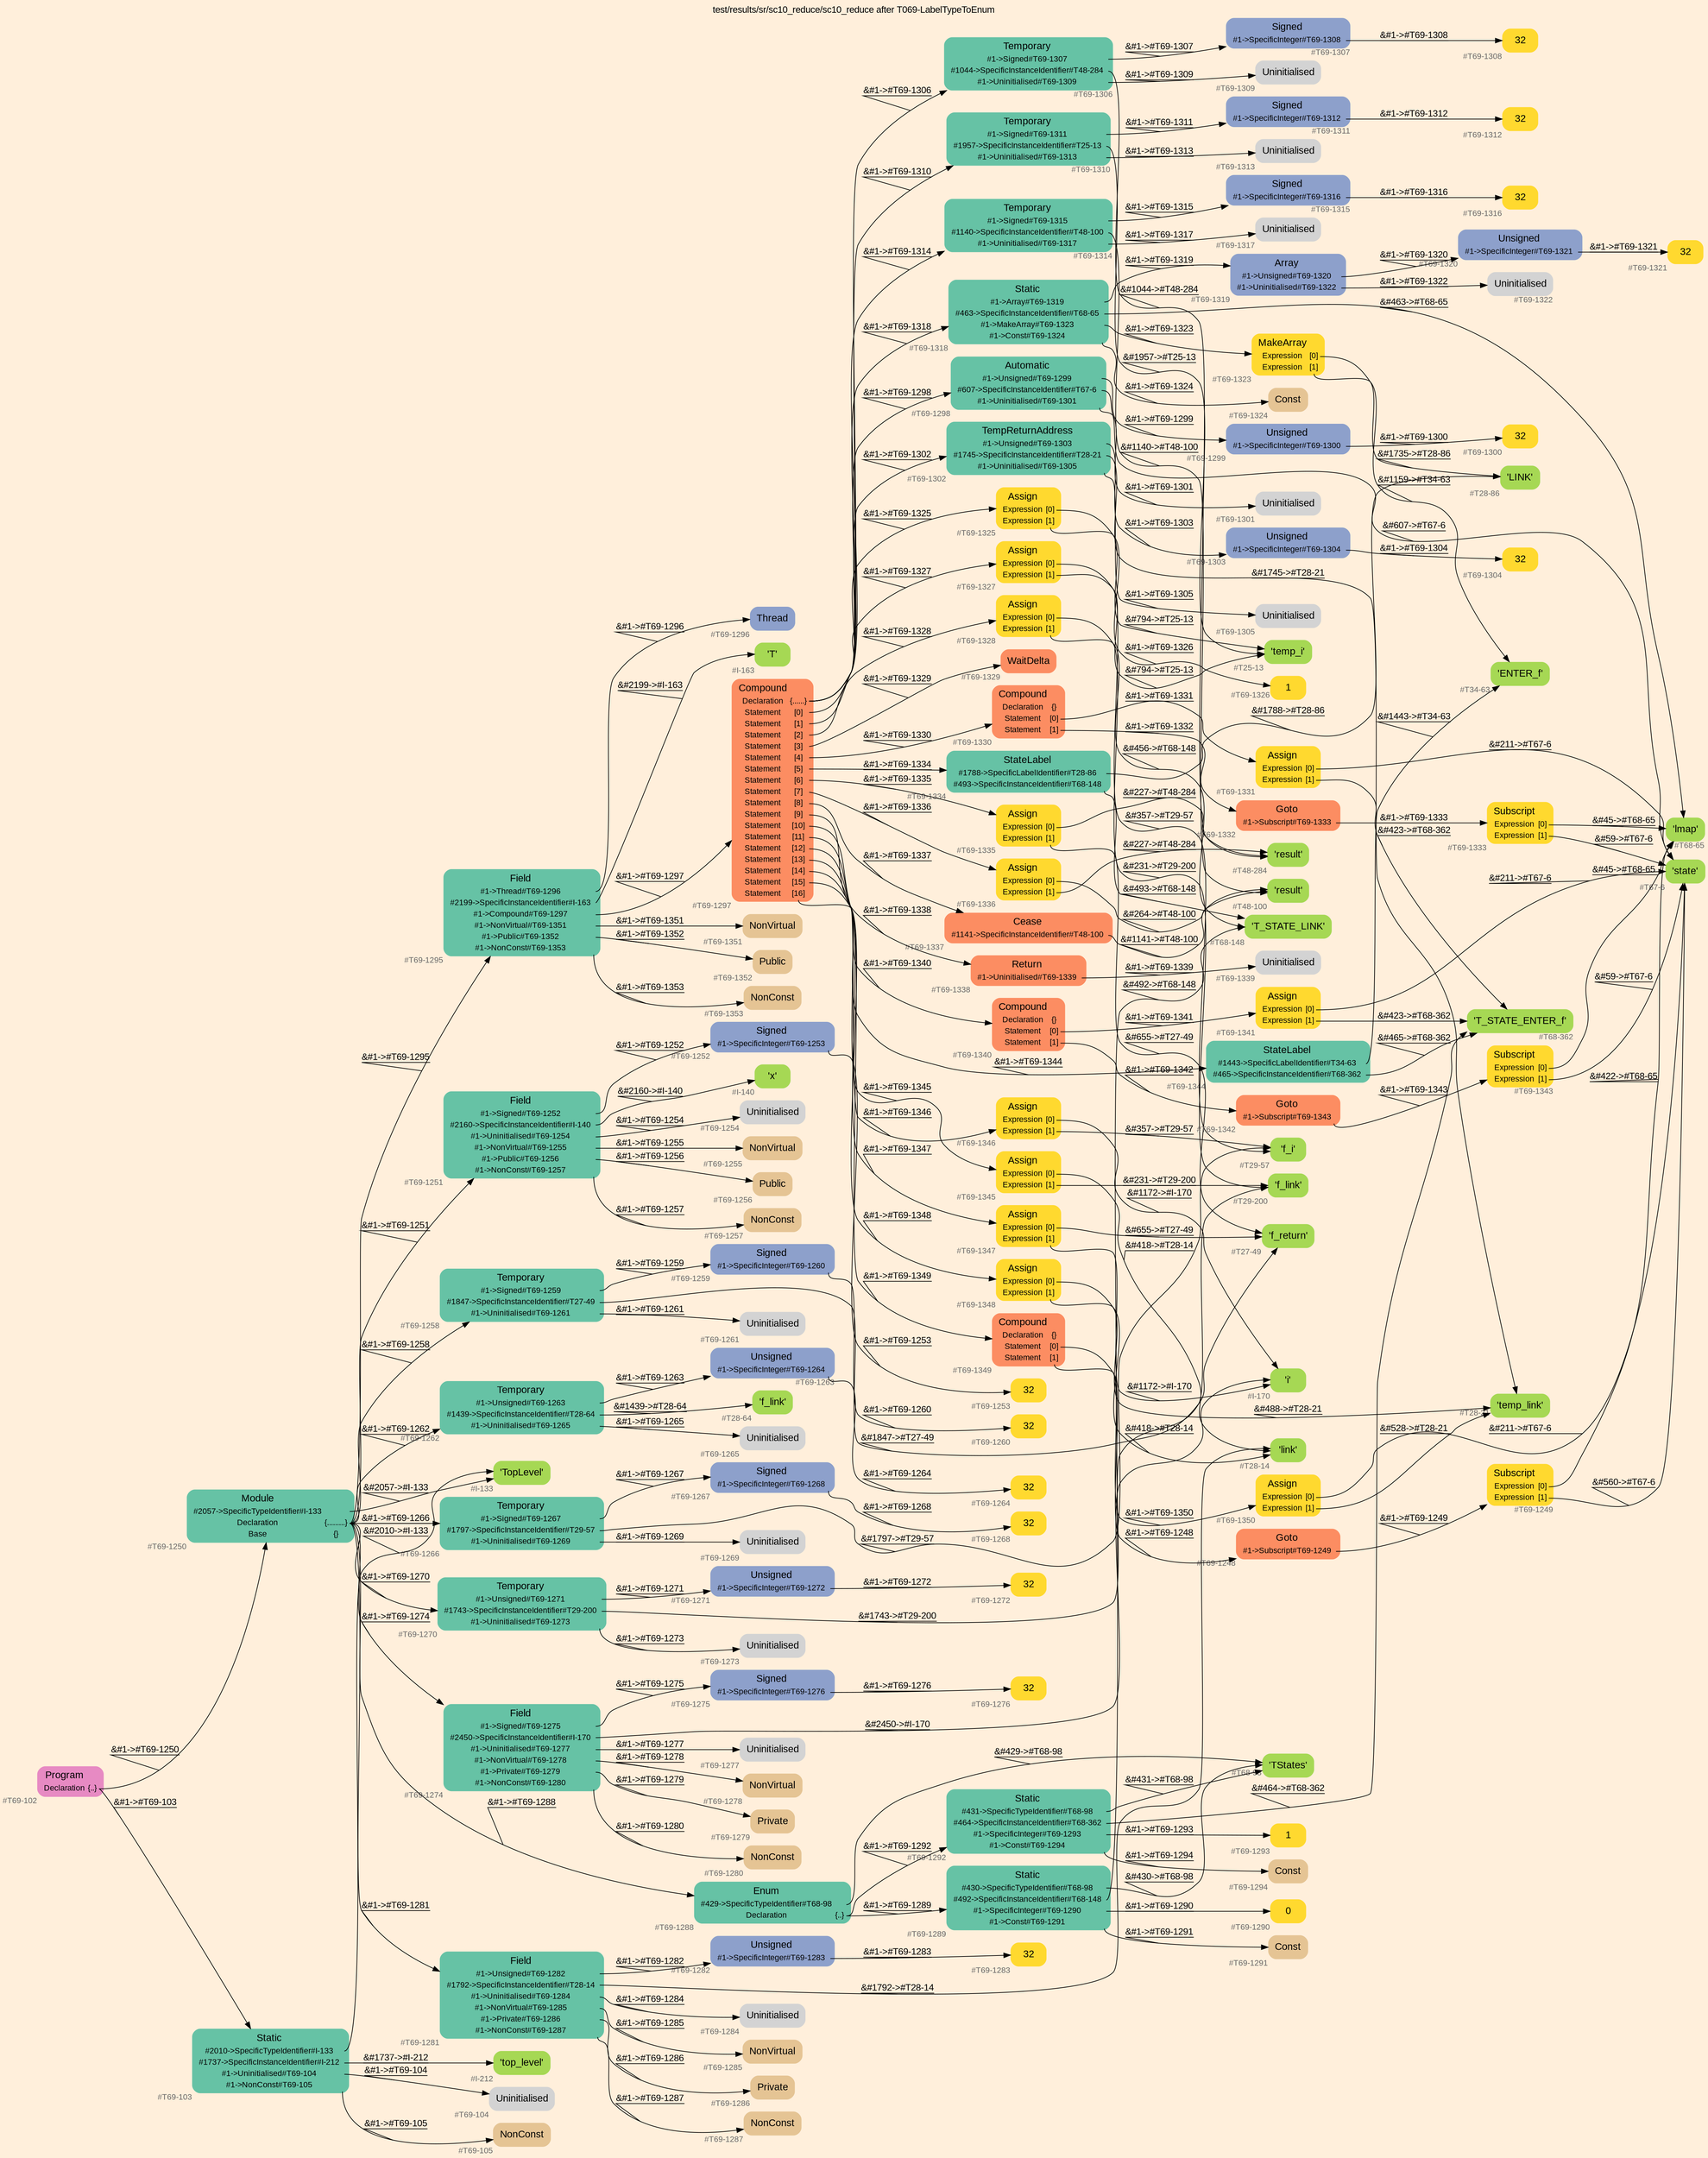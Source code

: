 digraph "test/results/sr/sc10_reduce/sc10_reduce after T069-LabelTypeToEnum" {
label = "test/results/sr/sc10_reduce/sc10_reduce after T069-LabelTypeToEnum"
labelloc = t
graph [
    rankdir = "LR"
    ranksep = 0.3
    bgcolor = antiquewhite1
    color = black
    fontcolor = black
    fontname = "Arial"
];
node [
    fontname = "Arial"
];
edge [
    fontname = "Arial"
];

// -------------------- node figure --------------------
// -------- block #T69-102 ----------
"#T69-102" [
    fillcolor = "/set28/4"
    xlabel = "#T69-102"
    fontsize = "12"
    fontcolor = grey40
    shape = "plaintext"
    label = <<TABLE BORDER="0" CELLBORDER="0" CELLSPACING="0">
     <TR><TD><FONT COLOR="black" POINT-SIZE="15">Program</FONT></TD></TR>
     <TR><TD><FONT COLOR="black" POINT-SIZE="12">Declaration</FONT></TD><TD PORT="port0"><FONT COLOR="black" POINT-SIZE="12">{..}</FONT></TD></TR>
    </TABLE>>
    style = "rounded,filled"
];

// -------- block #T69-1250 ----------
"#T69-1250" [
    fillcolor = "/set28/1"
    xlabel = "#T69-1250"
    fontsize = "12"
    fontcolor = grey40
    shape = "plaintext"
    label = <<TABLE BORDER="0" CELLBORDER="0" CELLSPACING="0">
     <TR><TD><FONT COLOR="black" POINT-SIZE="15">Module</FONT></TD></TR>
     <TR><TD><FONT COLOR="black" POINT-SIZE="12">#2057-&gt;SpecificTypeIdentifier#I-133</FONT></TD><TD PORT="port0"></TD></TR>
     <TR><TD><FONT COLOR="black" POINT-SIZE="12">Declaration</FONT></TD><TD PORT="port1"><FONT COLOR="black" POINT-SIZE="12">{.........}</FONT></TD></TR>
     <TR><TD><FONT COLOR="black" POINT-SIZE="12">Base</FONT></TD><TD PORT="port2"><FONT COLOR="black" POINT-SIZE="12">{}</FONT></TD></TR>
    </TABLE>>
    style = "rounded,filled"
];

// -------- block #I-133 ----------
"#I-133" [
    fillcolor = "/set28/5"
    xlabel = "#I-133"
    fontsize = "12"
    fontcolor = grey40
    shape = "plaintext"
    label = <<TABLE BORDER="0" CELLBORDER="0" CELLSPACING="0">
     <TR><TD><FONT COLOR="black" POINT-SIZE="15">'TopLevel'</FONT></TD></TR>
    </TABLE>>
    style = "rounded,filled"
];

// -------- block #T69-1251 ----------
"#T69-1251" [
    fillcolor = "/set28/1"
    xlabel = "#T69-1251"
    fontsize = "12"
    fontcolor = grey40
    shape = "plaintext"
    label = <<TABLE BORDER="0" CELLBORDER="0" CELLSPACING="0">
     <TR><TD><FONT COLOR="black" POINT-SIZE="15">Field</FONT></TD></TR>
     <TR><TD><FONT COLOR="black" POINT-SIZE="12">#1-&gt;Signed#T69-1252</FONT></TD><TD PORT="port0"></TD></TR>
     <TR><TD><FONT COLOR="black" POINT-SIZE="12">#2160-&gt;SpecificInstanceIdentifier#I-140</FONT></TD><TD PORT="port1"></TD></TR>
     <TR><TD><FONT COLOR="black" POINT-SIZE="12">#1-&gt;Uninitialised#T69-1254</FONT></TD><TD PORT="port2"></TD></TR>
     <TR><TD><FONT COLOR="black" POINT-SIZE="12">#1-&gt;NonVirtual#T69-1255</FONT></TD><TD PORT="port3"></TD></TR>
     <TR><TD><FONT COLOR="black" POINT-SIZE="12">#1-&gt;Public#T69-1256</FONT></TD><TD PORT="port4"></TD></TR>
     <TR><TD><FONT COLOR="black" POINT-SIZE="12">#1-&gt;NonConst#T69-1257</FONT></TD><TD PORT="port5"></TD></TR>
    </TABLE>>
    style = "rounded,filled"
];

// -------- block #T69-1252 ----------
"#T69-1252" [
    fillcolor = "/set28/3"
    xlabel = "#T69-1252"
    fontsize = "12"
    fontcolor = grey40
    shape = "plaintext"
    label = <<TABLE BORDER="0" CELLBORDER="0" CELLSPACING="0">
     <TR><TD><FONT COLOR="black" POINT-SIZE="15">Signed</FONT></TD></TR>
     <TR><TD><FONT COLOR="black" POINT-SIZE="12">#1-&gt;SpecificInteger#T69-1253</FONT></TD><TD PORT="port0"></TD></TR>
    </TABLE>>
    style = "rounded,filled"
];

// -------- block #T69-1253 ----------
"#T69-1253" [
    fillcolor = "/set28/6"
    xlabel = "#T69-1253"
    fontsize = "12"
    fontcolor = grey40
    shape = "plaintext"
    label = <<TABLE BORDER="0" CELLBORDER="0" CELLSPACING="0">
     <TR><TD><FONT COLOR="black" POINT-SIZE="15">32</FONT></TD></TR>
    </TABLE>>
    style = "rounded,filled"
];

// -------- block #I-140 ----------
"#I-140" [
    fillcolor = "/set28/5"
    xlabel = "#I-140"
    fontsize = "12"
    fontcolor = grey40
    shape = "plaintext"
    label = <<TABLE BORDER="0" CELLBORDER="0" CELLSPACING="0">
     <TR><TD><FONT COLOR="black" POINT-SIZE="15">'x'</FONT></TD></TR>
    </TABLE>>
    style = "rounded,filled"
];

// -------- block #T69-1254 ----------
"#T69-1254" [
    xlabel = "#T69-1254"
    fontsize = "12"
    fontcolor = grey40
    shape = "plaintext"
    label = <<TABLE BORDER="0" CELLBORDER="0" CELLSPACING="0">
     <TR><TD><FONT COLOR="black" POINT-SIZE="15">Uninitialised</FONT></TD></TR>
    </TABLE>>
    style = "rounded,filled"
];

// -------- block #T69-1255 ----------
"#T69-1255" [
    fillcolor = "/set28/7"
    xlabel = "#T69-1255"
    fontsize = "12"
    fontcolor = grey40
    shape = "plaintext"
    label = <<TABLE BORDER="0" CELLBORDER="0" CELLSPACING="0">
     <TR><TD><FONT COLOR="black" POINT-SIZE="15">NonVirtual</FONT></TD></TR>
    </TABLE>>
    style = "rounded,filled"
];

// -------- block #T69-1256 ----------
"#T69-1256" [
    fillcolor = "/set28/7"
    xlabel = "#T69-1256"
    fontsize = "12"
    fontcolor = grey40
    shape = "plaintext"
    label = <<TABLE BORDER="0" CELLBORDER="0" CELLSPACING="0">
     <TR><TD><FONT COLOR="black" POINT-SIZE="15">Public</FONT></TD></TR>
    </TABLE>>
    style = "rounded,filled"
];

// -------- block #T69-1257 ----------
"#T69-1257" [
    fillcolor = "/set28/7"
    xlabel = "#T69-1257"
    fontsize = "12"
    fontcolor = grey40
    shape = "plaintext"
    label = <<TABLE BORDER="0" CELLBORDER="0" CELLSPACING="0">
     <TR><TD><FONT COLOR="black" POINT-SIZE="15">NonConst</FONT></TD></TR>
    </TABLE>>
    style = "rounded,filled"
];

// -------- block #T69-1258 ----------
"#T69-1258" [
    fillcolor = "/set28/1"
    xlabel = "#T69-1258"
    fontsize = "12"
    fontcolor = grey40
    shape = "plaintext"
    label = <<TABLE BORDER="0" CELLBORDER="0" CELLSPACING="0">
     <TR><TD><FONT COLOR="black" POINT-SIZE="15">Temporary</FONT></TD></TR>
     <TR><TD><FONT COLOR="black" POINT-SIZE="12">#1-&gt;Signed#T69-1259</FONT></TD><TD PORT="port0"></TD></TR>
     <TR><TD><FONT COLOR="black" POINT-SIZE="12">#1847-&gt;SpecificInstanceIdentifier#T27-49</FONT></TD><TD PORT="port1"></TD></TR>
     <TR><TD><FONT COLOR="black" POINT-SIZE="12">#1-&gt;Uninitialised#T69-1261</FONT></TD><TD PORT="port2"></TD></TR>
    </TABLE>>
    style = "rounded,filled"
];

// -------- block #T69-1259 ----------
"#T69-1259" [
    fillcolor = "/set28/3"
    xlabel = "#T69-1259"
    fontsize = "12"
    fontcolor = grey40
    shape = "plaintext"
    label = <<TABLE BORDER="0" CELLBORDER="0" CELLSPACING="0">
     <TR><TD><FONT COLOR="black" POINT-SIZE="15">Signed</FONT></TD></TR>
     <TR><TD><FONT COLOR="black" POINT-SIZE="12">#1-&gt;SpecificInteger#T69-1260</FONT></TD><TD PORT="port0"></TD></TR>
    </TABLE>>
    style = "rounded,filled"
];

// -------- block #T69-1260 ----------
"#T69-1260" [
    fillcolor = "/set28/6"
    xlabel = "#T69-1260"
    fontsize = "12"
    fontcolor = grey40
    shape = "plaintext"
    label = <<TABLE BORDER="0" CELLBORDER="0" CELLSPACING="0">
     <TR><TD><FONT COLOR="black" POINT-SIZE="15">32</FONT></TD></TR>
    </TABLE>>
    style = "rounded,filled"
];

// -------- block #T27-49 ----------
"#T27-49" [
    fillcolor = "/set28/5"
    xlabel = "#T27-49"
    fontsize = "12"
    fontcolor = grey40
    shape = "plaintext"
    label = <<TABLE BORDER="0" CELLBORDER="0" CELLSPACING="0">
     <TR><TD><FONT COLOR="black" POINT-SIZE="15">'f_return'</FONT></TD></TR>
    </TABLE>>
    style = "rounded,filled"
];

// -------- block #T69-1261 ----------
"#T69-1261" [
    xlabel = "#T69-1261"
    fontsize = "12"
    fontcolor = grey40
    shape = "plaintext"
    label = <<TABLE BORDER="0" CELLBORDER="0" CELLSPACING="0">
     <TR><TD><FONT COLOR="black" POINT-SIZE="15">Uninitialised</FONT></TD></TR>
    </TABLE>>
    style = "rounded,filled"
];

// -------- block #T69-1262 ----------
"#T69-1262" [
    fillcolor = "/set28/1"
    xlabel = "#T69-1262"
    fontsize = "12"
    fontcolor = grey40
    shape = "plaintext"
    label = <<TABLE BORDER="0" CELLBORDER="0" CELLSPACING="0">
     <TR><TD><FONT COLOR="black" POINT-SIZE="15">Temporary</FONT></TD></TR>
     <TR><TD><FONT COLOR="black" POINT-SIZE="12">#1-&gt;Unsigned#T69-1263</FONT></TD><TD PORT="port0"></TD></TR>
     <TR><TD><FONT COLOR="black" POINT-SIZE="12">#1439-&gt;SpecificInstanceIdentifier#T28-64</FONT></TD><TD PORT="port1"></TD></TR>
     <TR><TD><FONT COLOR="black" POINT-SIZE="12">#1-&gt;Uninitialised#T69-1265</FONT></TD><TD PORT="port2"></TD></TR>
    </TABLE>>
    style = "rounded,filled"
];

// -------- block #T69-1263 ----------
"#T69-1263" [
    fillcolor = "/set28/3"
    xlabel = "#T69-1263"
    fontsize = "12"
    fontcolor = grey40
    shape = "plaintext"
    label = <<TABLE BORDER="0" CELLBORDER="0" CELLSPACING="0">
     <TR><TD><FONT COLOR="black" POINT-SIZE="15">Unsigned</FONT></TD></TR>
     <TR><TD><FONT COLOR="black" POINT-SIZE="12">#1-&gt;SpecificInteger#T69-1264</FONT></TD><TD PORT="port0"></TD></TR>
    </TABLE>>
    style = "rounded,filled"
];

// -------- block #T69-1264 ----------
"#T69-1264" [
    fillcolor = "/set28/6"
    xlabel = "#T69-1264"
    fontsize = "12"
    fontcolor = grey40
    shape = "plaintext"
    label = <<TABLE BORDER="0" CELLBORDER="0" CELLSPACING="0">
     <TR><TD><FONT COLOR="black" POINT-SIZE="15">32</FONT></TD></TR>
    </TABLE>>
    style = "rounded,filled"
];

// -------- block #T28-64 ----------
"#T28-64" [
    fillcolor = "/set28/5"
    xlabel = "#T28-64"
    fontsize = "12"
    fontcolor = grey40
    shape = "plaintext"
    label = <<TABLE BORDER="0" CELLBORDER="0" CELLSPACING="0">
     <TR><TD><FONT COLOR="black" POINT-SIZE="15">'f_link'</FONT></TD></TR>
    </TABLE>>
    style = "rounded,filled"
];

// -------- block #T69-1265 ----------
"#T69-1265" [
    xlabel = "#T69-1265"
    fontsize = "12"
    fontcolor = grey40
    shape = "plaintext"
    label = <<TABLE BORDER="0" CELLBORDER="0" CELLSPACING="0">
     <TR><TD><FONT COLOR="black" POINT-SIZE="15">Uninitialised</FONT></TD></TR>
    </TABLE>>
    style = "rounded,filled"
];

// -------- block #T69-1266 ----------
"#T69-1266" [
    fillcolor = "/set28/1"
    xlabel = "#T69-1266"
    fontsize = "12"
    fontcolor = grey40
    shape = "plaintext"
    label = <<TABLE BORDER="0" CELLBORDER="0" CELLSPACING="0">
     <TR><TD><FONT COLOR="black" POINT-SIZE="15">Temporary</FONT></TD></TR>
     <TR><TD><FONT COLOR="black" POINT-SIZE="12">#1-&gt;Signed#T69-1267</FONT></TD><TD PORT="port0"></TD></TR>
     <TR><TD><FONT COLOR="black" POINT-SIZE="12">#1797-&gt;SpecificInstanceIdentifier#T29-57</FONT></TD><TD PORT="port1"></TD></TR>
     <TR><TD><FONT COLOR="black" POINT-SIZE="12">#1-&gt;Uninitialised#T69-1269</FONT></TD><TD PORT="port2"></TD></TR>
    </TABLE>>
    style = "rounded,filled"
];

// -------- block #T69-1267 ----------
"#T69-1267" [
    fillcolor = "/set28/3"
    xlabel = "#T69-1267"
    fontsize = "12"
    fontcolor = grey40
    shape = "plaintext"
    label = <<TABLE BORDER="0" CELLBORDER="0" CELLSPACING="0">
     <TR><TD><FONT COLOR="black" POINT-SIZE="15">Signed</FONT></TD></TR>
     <TR><TD><FONT COLOR="black" POINT-SIZE="12">#1-&gt;SpecificInteger#T69-1268</FONT></TD><TD PORT="port0"></TD></TR>
    </TABLE>>
    style = "rounded,filled"
];

// -------- block #T69-1268 ----------
"#T69-1268" [
    fillcolor = "/set28/6"
    xlabel = "#T69-1268"
    fontsize = "12"
    fontcolor = grey40
    shape = "plaintext"
    label = <<TABLE BORDER="0" CELLBORDER="0" CELLSPACING="0">
     <TR><TD><FONT COLOR="black" POINT-SIZE="15">32</FONT></TD></TR>
    </TABLE>>
    style = "rounded,filled"
];

// -------- block #T29-57 ----------
"#T29-57" [
    fillcolor = "/set28/5"
    xlabel = "#T29-57"
    fontsize = "12"
    fontcolor = grey40
    shape = "plaintext"
    label = <<TABLE BORDER="0" CELLBORDER="0" CELLSPACING="0">
     <TR><TD><FONT COLOR="black" POINT-SIZE="15">'f_i'</FONT></TD></TR>
    </TABLE>>
    style = "rounded,filled"
];

// -------- block #T69-1269 ----------
"#T69-1269" [
    xlabel = "#T69-1269"
    fontsize = "12"
    fontcolor = grey40
    shape = "plaintext"
    label = <<TABLE BORDER="0" CELLBORDER="0" CELLSPACING="0">
     <TR><TD><FONT COLOR="black" POINT-SIZE="15">Uninitialised</FONT></TD></TR>
    </TABLE>>
    style = "rounded,filled"
];

// -------- block #T69-1270 ----------
"#T69-1270" [
    fillcolor = "/set28/1"
    xlabel = "#T69-1270"
    fontsize = "12"
    fontcolor = grey40
    shape = "plaintext"
    label = <<TABLE BORDER="0" CELLBORDER="0" CELLSPACING="0">
     <TR><TD><FONT COLOR="black" POINT-SIZE="15">Temporary</FONT></TD></TR>
     <TR><TD><FONT COLOR="black" POINT-SIZE="12">#1-&gt;Unsigned#T69-1271</FONT></TD><TD PORT="port0"></TD></TR>
     <TR><TD><FONT COLOR="black" POINT-SIZE="12">#1743-&gt;SpecificInstanceIdentifier#T29-200</FONT></TD><TD PORT="port1"></TD></TR>
     <TR><TD><FONT COLOR="black" POINT-SIZE="12">#1-&gt;Uninitialised#T69-1273</FONT></TD><TD PORT="port2"></TD></TR>
    </TABLE>>
    style = "rounded,filled"
];

// -------- block #T69-1271 ----------
"#T69-1271" [
    fillcolor = "/set28/3"
    xlabel = "#T69-1271"
    fontsize = "12"
    fontcolor = grey40
    shape = "plaintext"
    label = <<TABLE BORDER="0" CELLBORDER="0" CELLSPACING="0">
     <TR><TD><FONT COLOR="black" POINT-SIZE="15">Unsigned</FONT></TD></TR>
     <TR><TD><FONT COLOR="black" POINT-SIZE="12">#1-&gt;SpecificInteger#T69-1272</FONT></TD><TD PORT="port0"></TD></TR>
    </TABLE>>
    style = "rounded,filled"
];

// -------- block #T69-1272 ----------
"#T69-1272" [
    fillcolor = "/set28/6"
    xlabel = "#T69-1272"
    fontsize = "12"
    fontcolor = grey40
    shape = "plaintext"
    label = <<TABLE BORDER="0" CELLBORDER="0" CELLSPACING="0">
     <TR><TD><FONT COLOR="black" POINT-SIZE="15">32</FONT></TD></TR>
    </TABLE>>
    style = "rounded,filled"
];

// -------- block #T29-200 ----------
"#T29-200" [
    fillcolor = "/set28/5"
    xlabel = "#T29-200"
    fontsize = "12"
    fontcolor = grey40
    shape = "plaintext"
    label = <<TABLE BORDER="0" CELLBORDER="0" CELLSPACING="0">
     <TR><TD><FONT COLOR="black" POINT-SIZE="15">'f_link'</FONT></TD></TR>
    </TABLE>>
    style = "rounded,filled"
];

// -------- block #T69-1273 ----------
"#T69-1273" [
    xlabel = "#T69-1273"
    fontsize = "12"
    fontcolor = grey40
    shape = "plaintext"
    label = <<TABLE BORDER="0" CELLBORDER="0" CELLSPACING="0">
     <TR><TD><FONT COLOR="black" POINT-SIZE="15">Uninitialised</FONT></TD></TR>
    </TABLE>>
    style = "rounded,filled"
];

// -------- block #T69-1274 ----------
"#T69-1274" [
    fillcolor = "/set28/1"
    xlabel = "#T69-1274"
    fontsize = "12"
    fontcolor = grey40
    shape = "plaintext"
    label = <<TABLE BORDER="0" CELLBORDER="0" CELLSPACING="0">
     <TR><TD><FONT COLOR="black" POINT-SIZE="15">Field</FONT></TD></TR>
     <TR><TD><FONT COLOR="black" POINT-SIZE="12">#1-&gt;Signed#T69-1275</FONT></TD><TD PORT="port0"></TD></TR>
     <TR><TD><FONT COLOR="black" POINT-SIZE="12">#2450-&gt;SpecificInstanceIdentifier#I-170</FONT></TD><TD PORT="port1"></TD></TR>
     <TR><TD><FONT COLOR="black" POINT-SIZE="12">#1-&gt;Uninitialised#T69-1277</FONT></TD><TD PORT="port2"></TD></TR>
     <TR><TD><FONT COLOR="black" POINT-SIZE="12">#1-&gt;NonVirtual#T69-1278</FONT></TD><TD PORT="port3"></TD></TR>
     <TR><TD><FONT COLOR="black" POINT-SIZE="12">#1-&gt;Private#T69-1279</FONT></TD><TD PORT="port4"></TD></TR>
     <TR><TD><FONT COLOR="black" POINT-SIZE="12">#1-&gt;NonConst#T69-1280</FONT></TD><TD PORT="port5"></TD></TR>
    </TABLE>>
    style = "rounded,filled"
];

// -------- block #T69-1275 ----------
"#T69-1275" [
    fillcolor = "/set28/3"
    xlabel = "#T69-1275"
    fontsize = "12"
    fontcolor = grey40
    shape = "plaintext"
    label = <<TABLE BORDER="0" CELLBORDER="0" CELLSPACING="0">
     <TR><TD><FONT COLOR="black" POINT-SIZE="15">Signed</FONT></TD></TR>
     <TR><TD><FONT COLOR="black" POINT-SIZE="12">#1-&gt;SpecificInteger#T69-1276</FONT></TD><TD PORT="port0"></TD></TR>
    </TABLE>>
    style = "rounded,filled"
];

// -------- block #T69-1276 ----------
"#T69-1276" [
    fillcolor = "/set28/6"
    xlabel = "#T69-1276"
    fontsize = "12"
    fontcolor = grey40
    shape = "plaintext"
    label = <<TABLE BORDER="0" CELLBORDER="0" CELLSPACING="0">
     <TR><TD><FONT COLOR="black" POINT-SIZE="15">32</FONT></TD></TR>
    </TABLE>>
    style = "rounded,filled"
];

// -------- block #I-170 ----------
"#I-170" [
    fillcolor = "/set28/5"
    xlabel = "#I-170"
    fontsize = "12"
    fontcolor = grey40
    shape = "plaintext"
    label = <<TABLE BORDER="0" CELLBORDER="0" CELLSPACING="0">
     <TR><TD><FONT COLOR="black" POINT-SIZE="15">'i'</FONT></TD></TR>
    </TABLE>>
    style = "rounded,filled"
];

// -------- block #T69-1277 ----------
"#T69-1277" [
    xlabel = "#T69-1277"
    fontsize = "12"
    fontcolor = grey40
    shape = "plaintext"
    label = <<TABLE BORDER="0" CELLBORDER="0" CELLSPACING="0">
     <TR><TD><FONT COLOR="black" POINT-SIZE="15">Uninitialised</FONT></TD></TR>
    </TABLE>>
    style = "rounded,filled"
];

// -------- block #T69-1278 ----------
"#T69-1278" [
    fillcolor = "/set28/7"
    xlabel = "#T69-1278"
    fontsize = "12"
    fontcolor = grey40
    shape = "plaintext"
    label = <<TABLE BORDER="0" CELLBORDER="0" CELLSPACING="0">
     <TR><TD><FONT COLOR="black" POINT-SIZE="15">NonVirtual</FONT></TD></TR>
    </TABLE>>
    style = "rounded,filled"
];

// -------- block #T69-1279 ----------
"#T69-1279" [
    fillcolor = "/set28/7"
    xlabel = "#T69-1279"
    fontsize = "12"
    fontcolor = grey40
    shape = "plaintext"
    label = <<TABLE BORDER="0" CELLBORDER="0" CELLSPACING="0">
     <TR><TD><FONT COLOR="black" POINT-SIZE="15">Private</FONT></TD></TR>
    </TABLE>>
    style = "rounded,filled"
];

// -------- block #T69-1280 ----------
"#T69-1280" [
    fillcolor = "/set28/7"
    xlabel = "#T69-1280"
    fontsize = "12"
    fontcolor = grey40
    shape = "plaintext"
    label = <<TABLE BORDER="0" CELLBORDER="0" CELLSPACING="0">
     <TR><TD><FONT COLOR="black" POINT-SIZE="15">NonConst</FONT></TD></TR>
    </TABLE>>
    style = "rounded,filled"
];

// -------- block #T69-1281 ----------
"#T69-1281" [
    fillcolor = "/set28/1"
    xlabel = "#T69-1281"
    fontsize = "12"
    fontcolor = grey40
    shape = "plaintext"
    label = <<TABLE BORDER="0" CELLBORDER="0" CELLSPACING="0">
     <TR><TD><FONT COLOR="black" POINT-SIZE="15">Field</FONT></TD></TR>
     <TR><TD><FONT COLOR="black" POINT-SIZE="12">#1-&gt;Unsigned#T69-1282</FONT></TD><TD PORT="port0"></TD></TR>
     <TR><TD><FONT COLOR="black" POINT-SIZE="12">#1792-&gt;SpecificInstanceIdentifier#T28-14</FONT></TD><TD PORT="port1"></TD></TR>
     <TR><TD><FONT COLOR="black" POINT-SIZE="12">#1-&gt;Uninitialised#T69-1284</FONT></TD><TD PORT="port2"></TD></TR>
     <TR><TD><FONT COLOR="black" POINT-SIZE="12">#1-&gt;NonVirtual#T69-1285</FONT></TD><TD PORT="port3"></TD></TR>
     <TR><TD><FONT COLOR="black" POINT-SIZE="12">#1-&gt;Private#T69-1286</FONT></TD><TD PORT="port4"></TD></TR>
     <TR><TD><FONT COLOR="black" POINT-SIZE="12">#1-&gt;NonConst#T69-1287</FONT></TD><TD PORT="port5"></TD></TR>
    </TABLE>>
    style = "rounded,filled"
];

// -------- block #T69-1282 ----------
"#T69-1282" [
    fillcolor = "/set28/3"
    xlabel = "#T69-1282"
    fontsize = "12"
    fontcolor = grey40
    shape = "plaintext"
    label = <<TABLE BORDER="0" CELLBORDER="0" CELLSPACING="0">
     <TR><TD><FONT COLOR="black" POINT-SIZE="15">Unsigned</FONT></TD></TR>
     <TR><TD><FONT COLOR="black" POINT-SIZE="12">#1-&gt;SpecificInteger#T69-1283</FONT></TD><TD PORT="port0"></TD></TR>
    </TABLE>>
    style = "rounded,filled"
];

// -------- block #T69-1283 ----------
"#T69-1283" [
    fillcolor = "/set28/6"
    xlabel = "#T69-1283"
    fontsize = "12"
    fontcolor = grey40
    shape = "plaintext"
    label = <<TABLE BORDER="0" CELLBORDER="0" CELLSPACING="0">
     <TR><TD><FONT COLOR="black" POINT-SIZE="15">32</FONT></TD></TR>
    </TABLE>>
    style = "rounded,filled"
];

// -------- block #T28-14 ----------
"#T28-14" [
    fillcolor = "/set28/5"
    xlabel = "#T28-14"
    fontsize = "12"
    fontcolor = grey40
    shape = "plaintext"
    label = <<TABLE BORDER="0" CELLBORDER="0" CELLSPACING="0">
     <TR><TD><FONT COLOR="black" POINT-SIZE="15">'link'</FONT></TD></TR>
    </TABLE>>
    style = "rounded,filled"
];

// -------- block #T69-1284 ----------
"#T69-1284" [
    xlabel = "#T69-1284"
    fontsize = "12"
    fontcolor = grey40
    shape = "plaintext"
    label = <<TABLE BORDER="0" CELLBORDER="0" CELLSPACING="0">
     <TR><TD><FONT COLOR="black" POINT-SIZE="15">Uninitialised</FONT></TD></TR>
    </TABLE>>
    style = "rounded,filled"
];

// -------- block #T69-1285 ----------
"#T69-1285" [
    fillcolor = "/set28/7"
    xlabel = "#T69-1285"
    fontsize = "12"
    fontcolor = grey40
    shape = "plaintext"
    label = <<TABLE BORDER="0" CELLBORDER="0" CELLSPACING="0">
     <TR><TD><FONT COLOR="black" POINT-SIZE="15">NonVirtual</FONT></TD></TR>
    </TABLE>>
    style = "rounded,filled"
];

// -------- block #T69-1286 ----------
"#T69-1286" [
    fillcolor = "/set28/7"
    xlabel = "#T69-1286"
    fontsize = "12"
    fontcolor = grey40
    shape = "plaintext"
    label = <<TABLE BORDER="0" CELLBORDER="0" CELLSPACING="0">
     <TR><TD><FONT COLOR="black" POINT-SIZE="15">Private</FONT></TD></TR>
    </TABLE>>
    style = "rounded,filled"
];

// -------- block #T69-1287 ----------
"#T69-1287" [
    fillcolor = "/set28/7"
    xlabel = "#T69-1287"
    fontsize = "12"
    fontcolor = grey40
    shape = "plaintext"
    label = <<TABLE BORDER="0" CELLBORDER="0" CELLSPACING="0">
     <TR><TD><FONT COLOR="black" POINT-SIZE="15">NonConst</FONT></TD></TR>
    </TABLE>>
    style = "rounded,filled"
];

// -------- block #T69-1288 ----------
"#T69-1288" [
    fillcolor = "/set28/1"
    xlabel = "#T69-1288"
    fontsize = "12"
    fontcolor = grey40
    shape = "plaintext"
    label = <<TABLE BORDER="0" CELLBORDER="0" CELLSPACING="0">
     <TR><TD><FONT COLOR="black" POINT-SIZE="15">Enum</FONT></TD></TR>
     <TR><TD><FONT COLOR="black" POINT-SIZE="12">#429-&gt;SpecificTypeIdentifier#T68-98</FONT></TD><TD PORT="port0"></TD></TR>
     <TR><TD><FONT COLOR="black" POINT-SIZE="12">Declaration</FONT></TD><TD PORT="port1"><FONT COLOR="black" POINT-SIZE="12">{..}</FONT></TD></TR>
    </TABLE>>
    style = "rounded,filled"
];

// -------- block #T68-98 ----------
"#T68-98" [
    fillcolor = "/set28/5"
    xlabel = "#T68-98"
    fontsize = "12"
    fontcolor = grey40
    shape = "plaintext"
    label = <<TABLE BORDER="0" CELLBORDER="0" CELLSPACING="0">
     <TR><TD><FONT COLOR="black" POINT-SIZE="15">'TStates'</FONT></TD></TR>
    </TABLE>>
    style = "rounded,filled"
];

// -------- block #T69-1289 ----------
"#T69-1289" [
    fillcolor = "/set28/1"
    xlabel = "#T69-1289"
    fontsize = "12"
    fontcolor = grey40
    shape = "plaintext"
    label = <<TABLE BORDER="0" CELLBORDER="0" CELLSPACING="0">
     <TR><TD><FONT COLOR="black" POINT-SIZE="15">Static</FONT></TD></TR>
     <TR><TD><FONT COLOR="black" POINT-SIZE="12">#430-&gt;SpecificTypeIdentifier#T68-98</FONT></TD><TD PORT="port0"></TD></TR>
     <TR><TD><FONT COLOR="black" POINT-SIZE="12">#492-&gt;SpecificInstanceIdentifier#T68-148</FONT></TD><TD PORT="port1"></TD></TR>
     <TR><TD><FONT COLOR="black" POINT-SIZE="12">#1-&gt;SpecificInteger#T69-1290</FONT></TD><TD PORT="port2"></TD></TR>
     <TR><TD><FONT COLOR="black" POINT-SIZE="12">#1-&gt;Const#T69-1291</FONT></TD><TD PORT="port3"></TD></TR>
    </TABLE>>
    style = "rounded,filled"
];

// -------- block #T68-148 ----------
"#T68-148" [
    fillcolor = "/set28/5"
    xlabel = "#T68-148"
    fontsize = "12"
    fontcolor = grey40
    shape = "plaintext"
    label = <<TABLE BORDER="0" CELLBORDER="0" CELLSPACING="0">
     <TR><TD><FONT COLOR="black" POINT-SIZE="15">'T_STATE_LINK'</FONT></TD></TR>
    </TABLE>>
    style = "rounded,filled"
];

// -------- block #T69-1290 ----------
"#T69-1290" [
    fillcolor = "/set28/6"
    xlabel = "#T69-1290"
    fontsize = "12"
    fontcolor = grey40
    shape = "plaintext"
    label = <<TABLE BORDER="0" CELLBORDER="0" CELLSPACING="0">
     <TR><TD><FONT COLOR="black" POINT-SIZE="15">0</FONT></TD></TR>
    </TABLE>>
    style = "rounded,filled"
];

// -------- block #T69-1291 ----------
"#T69-1291" [
    fillcolor = "/set28/7"
    xlabel = "#T69-1291"
    fontsize = "12"
    fontcolor = grey40
    shape = "plaintext"
    label = <<TABLE BORDER="0" CELLBORDER="0" CELLSPACING="0">
     <TR><TD><FONT COLOR="black" POINT-SIZE="15">Const</FONT></TD></TR>
    </TABLE>>
    style = "rounded,filled"
];

// -------- block #T69-1292 ----------
"#T69-1292" [
    fillcolor = "/set28/1"
    xlabel = "#T69-1292"
    fontsize = "12"
    fontcolor = grey40
    shape = "plaintext"
    label = <<TABLE BORDER="0" CELLBORDER="0" CELLSPACING="0">
     <TR><TD><FONT COLOR="black" POINT-SIZE="15">Static</FONT></TD></TR>
     <TR><TD><FONT COLOR="black" POINT-SIZE="12">#431-&gt;SpecificTypeIdentifier#T68-98</FONT></TD><TD PORT="port0"></TD></TR>
     <TR><TD><FONT COLOR="black" POINT-SIZE="12">#464-&gt;SpecificInstanceIdentifier#T68-362</FONT></TD><TD PORT="port1"></TD></TR>
     <TR><TD><FONT COLOR="black" POINT-SIZE="12">#1-&gt;SpecificInteger#T69-1293</FONT></TD><TD PORT="port2"></TD></TR>
     <TR><TD><FONT COLOR="black" POINT-SIZE="12">#1-&gt;Const#T69-1294</FONT></TD><TD PORT="port3"></TD></TR>
    </TABLE>>
    style = "rounded,filled"
];

// -------- block #T68-362 ----------
"#T68-362" [
    fillcolor = "/set28/5"
    xlabel = "#T68-362"
    fontsize = "12"
    fontcolor = grey40
    shape = "plaintext"
    label = <<TABLE BORDER="0" CELLBORDER="0" CELLSPACING="0">
     <TR><TD><FONT COLOR="black" POINT-SIZE="15">'T_STATE_ENTER_f'</FONT></TD></TR>
    </TABLE>>
    style = "rounded,filled"
];

// -------- block #T69-1293 ----------
"#T69-1293" [
    fillcolor = "/set28/6"
    xlabel = "#T69-1293"
    fontsize = "12"
    fontcolor = grey40
    shape = "plaintext"
    label = <<TABLE BORDER="0" CELLBORDER="0" CELLSPACING="0">
     <TR><TD><FONT COLOR="black" POINT-SIZE="15">1</FONT></TD></TR>
    </TABLE>>
    style = "rounded,filled"
];

// -------- block #T69-1294 ----------
"#T69-1294" [
    fillcolor = "/set28/7"
    xlabel = "#T69-1294"
    fontsize = "12"
    fontcolor = grey40
    shape = "plaintext"
    label = <<TABLE BORDER="0" CELLBORDER="0" CELLSPACING="0">
     <TR><TD><FONT COLOR="black" POINT-SIZE="15">Const</FONT></TD></TR>
    </TABLE>>
    style = "rounded,filled"
];

// -------- block #T69-1295 ----------
"#T69-1295" [
    fillcolor = "/set28/1"
    xlabel = "#T69-1295"
    fontsize = "12"
    fontcolor = grey40
    shape = "plaintext"
    label = <<TABLE BORDER="0" CELLBORDER="0" CELLSPACING="0">
     <TR><TD><FONT COLOR="black" POINT-SIZE="15">Field</FONT></TD></TR>
     <TR><TD><FONT COLOR="black" POINT-SIZE="12">#1-&gt;Thread#T69-1296</FONT></TD><TD PORT="port0"></TD></TR>
     <TR><TD><FONT COLOR="black" POINT-SIZE="12">#2199-&gt;SpecificInstanceIdentifier#I-163</FONT></TD><TD PORT="port1"></TD></TR>
     <TR><TD><FONT COLOR="black" POINT-SIZE="12">#1-&gt;Compound#T69-1297</FONT></TD><TD PORT="port2"></TD></TR>
     <TR><TD><FONT COLOR="black" POINT-SIZE="12">#1-&gt;NonVirtual#T69-1351</FONT></TD><TD PORT="port3"></TD></TR>
     <TR><TD><FONT COLOR="black" POINT-SIZE="12">#1-&gt;Public#T69-1352</FONT></TD><TD PORT="port4"></TD></TR>
     <TR><TD><FONT COLOR="black" POINT-SIZE="12">#1-&gt;NonConst#T69-1353</FONT></TD><TD PORT="port5"></TD></TR>
    </TABLE>>
    style = "rounded,filled"
];

// -------- block #T69-1296 ----------
"#T69-1296" [
    fillcolor = "/set28/3"
    xlabel = "#T69-1296"
    fontsize = "12"
    fontcolor = grey40
    shape = "plaintext"
    label = <<TABLE BORDER="0" CELLBORDER="0" CELLSPACING="0">
     <TR><TD><FONT COLOR="black" POINT-SIZE="15">Thread</FONT></TD></TR>
    </TABLE>>
    style = "rounded,filled"
];

// -------- block #I-163 ----------
"#I-163" [
    fillcolor = "/set28/5"
    xlabel = "#I-163"
    fontsize = "12"
    fontcolor = grey40
    shape = "plaintext"
    label = <<TABLE BORDER="0" CELLBORDER="0" CELLSPACING="0">
     <TR><TD><FONT COLOR="black" POINT-SIZE="15">'T'</FONT></TD></TR>
    </TABLE>>
    style = "rounded,filled"
];

// -------- block #T69-1297 ----------
"#T69-1297" [
    fillcolor = "/set28/2"
    xlabel = "#T69-1297"
    fontsize = "12"
    fontcolor = grey40
    shape = "plaintext"
    label = <<TABLE BORDER="0" CELLBORDER="0" CELLSPACING="0">
     <TR><TD><FONT COLOR="black" POINT-SIZE="15">Compound</FONT></TD></TR>
     <TR><TD><FONT COLOR="black" POINT-SIZE="12">Declaration</FONT></TD><TD PORT="port0"><FONT COLOR="black" POINT-SIZE="12">{......}</FONT></TD></TR>
     <TR><TD><FONT COLOR="black" POINT-SIZE="12">Statement</FONT></TD><TD PORT="port1"><FONT COLOR="black" POINT-SIZE="12">[0]</FONT></TD></TR>
     <TR><TD><FONT COLOR="black" POINT-SIZE="12">Statement</FONT></TD><TD PORT="port2"><FONT COLOR="black" POINT-SIZE="12">[1]</FONT></TD></TR>
     <TR><TD><FONT COLOR="black" POINT-SIZE="12">Statement</FONT></TD><TD PORT="port3"><FONT COLOR="black" POINT-SIZE="12">[2]</FONT></TD></TR>
     <TR><TD><FONT COLOR="black" POINT-SIZE="12">Statement</FONT></TD><TD PORT="port4"><FONT COLOR="black" POINT-SIZE="12">[3]</FONT></TD></TR>
     <TR><TD><FONT COLOR="black" POINT-SIZE="12">Statement</FONT></TD><TD PORT="port5"><FONT COLOR="black" POINT-SIZE="12">[4]</FONT></TD></TR>
     <TR><TD><FONT COLOR="black" POINT-SIZE="12">Statement</FONT></TD><TD PORT="port6"><FONT COLOR="black" POINT-SIZE="12">[5]</FONT></TD></TR>
     <TR><TD><FONT COLOR="black" POINT-SIZE="12">Statement</FONT></TD><TD PORT="port7"><FONT COLOR="black" POINT-SIZE="12">[6]</FONT></TD></TR>
     <TR><TD><FONT COLOR="black" POINT-SIZE="12">Statement</FONT></TD><TD PORT="port8"><FONT COLOR="black" POINT-SIZE="12">[7]</FONT></TD></TR>
     <TR><TD><FONT COLOR="black" POINT-SIZE="12">Statement</FONT></TD><TD PORT="port9"><FONT COLOR="black" POINT-SIZE="12">[8]</FONT></TD></TR>
     <TR><TD><FONT COLOR="black" POINT-SIZE="12">Statement</FONT></TD><TD PORT="port10"><FONT COLOR="black" POINT-SIZE="12">[9]</FONT></TD></TR>
     <TR><TD><FONT COLOR="black" POINT-SIZE="12">Statement</FONT></TD><TD PORT="port11"><FONT COLOR="black" POINT-SIZE="12">[10]</FONT></TD></TR>
     <TR><TD><FONT COLOR="black" POINT-SIZE="12">Statement</FONT></TD><TD PORT="port12"><FONT COLOR="black" POINT-SIZE="12">[11]</FONT></TD></TR>
     <TR><TD><FONT COLOR="black" POINT-SIZE="12">Statement</FONT></TD><TD PORT="port13"><FONT COLOR="black" POINT-SIZE="12">[12]</FONT></TD></TR>
     <TR><TD><FONT COLOR="black" POINT-SIZE="12">Statement</FONT></TD><TD PORT="port14"><FONT COLOR="black" POINT-SIZE="12">[13]</FONT></TD></TR>
     <TR><TD><FONT COLOR="black" POINT-SIZE="12">Statement</FONT></TD><TD PORT="port15"><FONT COLOR="black" POINT-SIZE="12">[14]</FONT></TD></TR>
     <TR><TD><FONT COLOR="black" POINT-SIZE="12">Statement</FONT></TD><TD PORT="port16"><FONT COLOR="black" POINT-SIZE="12">[15]</FONT></TD></TR>
     <TR><TD><FONT COLOR="black" POINT-SIZE="12">Statement</FONT></TD><TD PORT="port17"><FONT COLOR="black" POINT-SIZE="12">[16]</FONT></TD></TR>
    </TABLE>>
    style = "rounded,filled"
];

// -------- block #T69-1298 ----------
"#T69-1298" [
    fillcolor = "/set28/1"
    xlabel = "#T69-1298"
    fontsize = "12"
    fontcolor = grey40
    shape = "plaintext"
    label = <<TABLE BORDER="0" CELLBORDER="0" CELLSPACING="0">
     <TR><TD><FONT COLOR="black" POINT-SIZE="15">Automatic</FONT></TD></TR>
     <TR><TD><FONT COLOR="black" POINT-SIZE="12">#1-&gt;Unsigned#T69-1299</FONT></TD><TD PORT="port0"></TD></TR>
     <TR><TD><FONT COLOR="black" POINT-SIZE="12">#607-&gt;SpecificInstanceIdentifier#T67-6</FONT></TD><TD PORT="port1"></TD></TR>
     <TR><TD><FONT COLOR="black" POINT-SIZE="12">#1-&gt;Uninitialised#T69-1301</FONT></TD><TD PORT="port2"></TD></TR>
    </TABLE>>
    style = "rounded,filled"
];

// -------- block #T69-1299 ----------
"#T69-1299" [
    fillcolor = "/set28/3"
    xlabel = "#T69-1299"
    fontsize = "12"
    fontcolor = grey40
    shape = "plaintext"
    label = <<TABLE BORDER="0" CELLBORDER="0" CELLSPACING="0">
     <TR><TD><FONT COLOR="black" POINT-SIZE="15">Unsigned</FONT></TD></TR>
     <TR><TD><FONT COLOR="black" POINT-SIZE="12">#1-&gt;SpecificInteger#T69-1300</FONT></TD><TD PORT="port0"></TD></TR>
    </TABLE>>
    style = "rounded,filled"
];

// -------- block #T69-1300 ----------
"#T69-1300" [
    fillcolor = "/set28/6"
    xlabel = "#T69-1300"
    fontsize = "12"
    fontcolor = grey40
    shape = "plaintext"
    label = <<TABLE BORDER="0" CELLBORDER="0" CELLSPACING="0">
     <TR><TD><FONT COLOR="black" POINT-SIZE="15">32</FONT></TD></TR>
    </TABLE>>
    style = "rounded,filled"
];

// -------- block #T67-6 ----------
"#T67-6" [
    fillcolor = "/set28/5"
    xlabel = "#T67-6"
    fontsize = "12"
    fontcolor = grey40
    shape = "plaintext"
    label = <<TABLE BORDER="0" CELLBORDER="0" CELLSPACING="0">
     <TR><TD><FONT COLOR="black" POINT-SIZE="15">'state'</FONT></TD></TR>
    </TABLE>>
    style = "rounded,filled"
];

// -------- block #T69-1301 ----------
"#T69-1301" [
    xlabel = "#T69-1301"
    fontsize = "12"
    fontcolor = grey40
    shape = "plaintext"
    label = <<TABLE BORDER="0" CELLBORDER="0" CELLSPACING="0">
     <TR><TD><FONT COLOR="black" POINT-SIZE="15">Uninitialised</FONT></TD></TR>
    </TABLE>>
    style = "rounded,filled"
];

// -------- block #T69-1302 ----------
"#T69-1302" [
    fillcolor = "/set28/1"
    xlabel = "#T69-1302"
    fontsize = "12"
    fontcolor = grey40
    shape = "plaintext"
    label = <<TABLE BORDER="0" CELLBORDER="0" CELLSPACING="0">
     <TR><TD><FONT COLOR="black" POINT-SIZE="15">TempReturnAddress</FONT></TD></TR>
     <TR><TD><FONT COLOR="black" POINT-SIZE="12">#1-&gt;Unsigned#T69-1303</FONT></TD><TD PORT="port0"></TD></TR>
     <TR><TD><FONT COLOR="black" POINT-SIZE="12">#1745-&gt;SpecificInstanceIdentifier#T28-21</FONT></TD><TD PORT="port1"></TD></TR>
     <TR><TD><FONT COLOR="black" POINT-SIZE="12">#1-&gt;Uninitialised#T69-1305</FONT></TD><TD PORT="port2"></TD></TR>
    </TABLE>>
    style = "rounded,filled"
];

// -------- block #T69-1303 ----------
"#T69-1303" [
    fillcolor = "/set28/3"
    xlabel = "#T69-1303"
    fontsize = "12"
    fontcolor = grey40
    shape = "plaintext"
    label = <<TABLE BORDER="0" CELLBORDER="0" CELLSPACING="0">
     <TR><TD><FONT COLOR="black" POINT-SIZE="15">Unsigned</FONT></TD></TR>
     <TR><TD><FONT COLOR="black" POINT-SIZE="12">#1-&gt;SpecificInteger#T69-1304</FONT></TD><TD PORT="port0"></TD></TR>
    </TABLE>>
    style = "rounded,filled"
];

// -------- block #T69-1304 ----------
"#T69-1304" [
    fillcolor = "/set28/6"
    xlabel = "#T69-1304"
    fontsize = "12"
    fontcolor = grey40
    shape = "plaintext"
    label = <<TABLE BORDER="0" CELLBORDER="0" CELLSPACING="0">
     <TR><TD><FONT COLOR="black" POINT-SIZE="15">32</FONT></TD></TR>
    </TABLE>>
    style = "rounded,filled"
];

// -------- block #T28-21 ----------
"#T28-21" [
    fillcolor = "/set28/5"
    xlabel = "#T28-21"
    fontsize = "12"
    fontcolor = grey40
    shape = "plaintext"
    label = <<TABLE BORDER="0" CELLBORDER="0" CELLSPACING="0">
     <TR><TD><FONT COLOR="black" POINT-SIZE="15">'temp_link'</FONT></TD></TR>
    </TABLE>>
    style = "rounded,filled"
];

// -------- block #T69-1305 ----------
"#T69-1305" [
    xlabel = "#T69-1305"
    fontsize = "12"
    fontcolor = grey40
    shape = "plaintext"
    label = <<TABLE BORDER="0" CELLBORDER="0" CELLSPACING="0">
     <TR><TD><FONT COLOR="black" POINT-SIZE="15">Uninitialised</FONT></TD></TR>
    </TABLE>>
    style = "rounded,filled"
];

// -------- block #T69-1306 ----------
"#T69-1306" [
    fillcolor = "/set28/1"
    xlabel = "#T69-1306"
    fontsize = "12"
    fontcolor = grey40
    shape = "plaintext"
    label = <<TABLE BORDER="0" CELLBORDER="0" CELLSPACING="0">
     <TR><TD><FONT COLOR="black" POINT-SIZE="15">Temporary</FONT></TD></TR>
     <TR><TD><FONT COLOR="black" POINT-SIZE="12">#1-&gt;Signed#T69-1307</FONT></TD><TD PORT="port0"></TD></TR>
     <TR><TD><FONT COLOR="black" POINT-SIZE="12">#1044-&gt;SpecificInstanceIdentifier#T48-284</FONT></TD><TD PORT="port1"></TD></TR>
     <TR><TD><FONT COLOR="black" POINT-SIZE="12">#1-&gt;Uninitialised#T69-1309</FONT></TD><TD PORT="port2"></TD></TR>
    </TABLE>>
    style = "rounded,filled"
];

// -------- block #T69-1307 ----------
"#T69-1307" [
    fillcolor = "/set28/3"
    xlabel = "#T69-1307"
    fontsize = "12"
    fontcolor = grey40
    shape = "plaintext"
    label = <<TABLE BORDER="0" CELLBORDER="0" CELLSPACING="0">
     <TR><TD><FONT COLOR="black" POINT-SIZE="15">Signed</FONT></TD></TR>
     <TR><TD><FONT COLOR="black" POINT-SIZE="12">#1-&gt;SpecificInteger#T69-1308</FONT></TD><TD PORT="port0"></TD></TR>
    </TABLE>>
    style = "rounded,filled"
];

// -------- block #T69-1308 ----------
"#T69-1308" [
    fillcolor = "/set28/6"
    xlabel = "#T69-1308"
    fontsize = "12"
    fontcolor = grey40
    shape = "plaintext"
    label = <<TABLE BORDER="0" CELLBORDER="0" CELLSPACING="0">
     <TR><TD><FONT COLOR="black" POINT-SIZE="15">32</FONT></TD></TR>
    </TABLE>>
    style = "rounded,filled"
];

// -------- block #T48-284 ----------
"#T48-284" [
    fillcolor = "/set28/5"
    xlabel = "#T48-284"
    fontsize = "12"
    fontcolor = grey40
    shape = "plaintext"
    label = <<TABLE BORDER="0" CELLBORDER="0" CELLSPACING="0">
     <TR><TD><FONT COLOR="black" POINT-SIZE="15">'result'</FONT></TD></TR>
    </TABLE>>
    style = "rounded,filled"
];

// -------- block #T69-1309 ----------
"#T69-1309" [
    xlabel = "#T69-1309"
    fontsize = "12"
    fontcolor = grey40
    shape = "plaintext"
    label = <<TABLE BORDER="0" CELLBORDER="0" CELLSPACING="0">
     <TR><TD><FONT COLOR="black" POINT-SIZE="15">Uninitialised</FONT></TD></TR>
    </TABLE>>
    style = "rounded,filled"
];

// -------- block #T69-1310 ----------
"#T69-1310" [
    fillcolor = "/set28/1"
    xlabel = "#T69-1310"
    fontsize = "12"
    fontcolor = grey40
    shape = "plaintext"
    label = <<TABLE BORDER="0" CELLBORDER="0" CELLSPACING="0">
     <TR><TD><FONT COLOR="black" POINT-SIZE="15">Temporary</FONT></TD></TR>
     <TR><TD><FONT COLOR="black" POINT-SIZE="12">#1-&gt;Signed#T69-1311</FONT></TD><TD PORT="port0"></TD></TR>
     <TR><TD><FONT COLOR="black" POINT-SIZE="12">#1957-&gt;SpecificInstanceIdentifier#T25-13</FONT></TD><TD PORT="port1"></TD></TR>
     <TR><TD><FONT COLOR="black" POINT-SIZE="12">#1-&gt;Uninitialised#T69-1313</FONT></TD><TD PORT="port2"></TD></TR>
    </TABLE>>
    style = "rounded,filled"
];

// -------- block #T69-1311 ----------
"#T69-1311" [
    fillcolor = "/set28/3"
    xlabel = "#T69-1311"
    fontsize = "12"
    fontcolor = grey40
    shape = "plaintext"
    label = <<TABLE BORDER="0" CELLBORDER="0" CELLSPACING="0">
     <TR><TD><FONT COLOR="black" POINT-SIZE="15">Signed</FONT></TD></TR>
     <TR><TD><FONT COLOR="black" POINT-SIZE="12">#1-&gt;SpecificInteger#T69-1312</FONT></TD><TD PORT="port0"></TD></TR>
    </TABLE>>
    style = "rounded,filled"
];

// -------- block #T69-1312 ----------
"#T69-1312" [
    fillcolor = "/set28/6"
    xlabel = "#T69-1312"
    fontsize = "12"
    fontcolor = grey40
    shape = "plaintext"
    label = <<TABLE BORDER="0" CELLBORDER="0" CELLSPACING="0">
     <TR><TD><FONT COLOR="black" POINT-SIZE="15">32</FONT></TD></TR>
    </TABLE>>
    style = "rounded,filled"
];

// -------- block #T25-13 ----------
"#T25-13" [
    fillcolor = "/set28/5"
    xlabel = "#T25-13"
    fontsize = "12"
    fontcolor = grey40
    shape = "plaintext"
    label = <<TABLE BORDER="0" CELLBORDER="0" CELLSPACING="0">
     <TR><TD><FONT COLOR="black" POINT-SIZE="15">'temp_i'</FONT></TD></TR>
    </TABLE>>
    style = "rounded,filled"
];

// -------- block #T69-1313 ----------
"#T69-1313" [
    xlabel = "#T69-1313"
    fontsize = "12"
    fontcolor = grey40
    shape = "plaintext"
    label = <<TABLE BORDER="0" CELLBORDER="0" CELLSPACING="0">
     <TR><TD><FONT COLOR="black" POINT-SIZE="15">Uninitialised</FONT></TD></TR>
    </TABLE>>
    style = "rounded,filled"
];

// -------- block #T69-1314 ----------
"#T69-1314" [
    fillcolor = "/set28/1"
    xlabel = "#T69-1314"
    fontsize = "12"
    fontcolor = grey40
    shape = "plaintext"
    label = <<TABLE BORDER="0" CELLBORDER="0" CELLSPACING="0">
     <TR><TD><FONT COLOR="black" POINT-SIZE="15">Temporary</FONT></TD></TR>
     <TR><TD><FONT COLOR="black" POINT-SIZE="12">#1-&gt;Signed#T69-1315</FONT></TD><TD PORT="port0"></TD></TR>
     <TR><TD><FONT COLOR="black" POINT-SIZE="12">#1140-&gt;SpecificInstanceIdentifier#T48-100</FONT></TD><TD PORT="port1"></TD></TR>
     <TR><TD><FONT COLOR="black" POINT-SIZE="12">#1-&gt;Uninitialised#T69-1317</FONT></TD><TD PORT="port2"></TD></TR>
    </TABLE>>
    style = "rounded,filled"
];

// -------- block #T69-1315 ----------
"#T69-1315" [
    fillcolor = "/set28/3"
    xlabel = "#T69-1315"
    fontsize = "12"
    fontcolor = grey40
    shape = "plaintext"
    label = <<TABLE BORDER="0" CELLBORDER="0" CELLSPACING="0">
     <TR><TD><FONT COLOR="black" POINT-SIZE="15">Signed</FONT></TD></TR>
     <TR><TD><FONT COLOR="black" POINT-SIZE="12">#1-&gt;SpecificInteger#T69-1316</FONT></TD><TD PORT="port0"></TD></TR>
    </TABLE>>
    style = "rounded,filled"
];

// -------- block #T69-1316 ----------
"#T69-1316" [
    fillcolor = "/set28/6"
    xlabel = "#T69-1316"
    fontsize = "12"
    fontcolor = grey40
    shape = "plaintext"
    label = <<TABLE BORDER="0" CELLBORDER="0" CELLSPACING="0">
     <TR><TD><FONT COLOR="black" POINT-SIZE="15">32</FONT></TD></TR>
    </TABLE>>
    style = "rounded,filled"
];

// -------- block #T48-100 ----------
"#T48-100" [
    fillcolor = "/set28/5"
    xlabel = "#T48-100"
    fontsize = "12"
    fontcolor = grey40
    shape = "plaintext"
    label = <<TABLE BORDER="0" CELLBORDER="0" CELLSPACING="0">
     <TR><TD><FONT COLOR="black" POINT-SIZE="15">'result'</FONT></TD></TR>
    </TABLE>>
    style = "rounded,filled"
];

// -------- block #T69-1317 ----------
"#T69-1317" [
    xlabel = "#T69-1317"
    fontsize = "12"
    fontcolor = grey40
    shape = "plaintext"
    label = <<TABLE BORDER="0" CELLBORDER="0" CELLSPACING="0">
     <TR><TD><FONT COLOR="black" POINT-SIZE="15">Uninitialised</FONT></TD></TR>
    </TABLE>>
    style = "rounded,filled"
];

// -------- block #T69-1318 ----------
"#T69-1318" [
    fillcolor = "/set28/1"
    xlabel = "#T69-1318"
    fontsize = "12"
    fontcolor = grey40
    shape = "plaintext"
    label = <<TABLE BORDER="0" CELLBORDER="0" CELLSPACING="0">
     <TR><TD><FONT COLOR="black" POINT-SIZE="15">Static</FONT></TD></TR>
     <TR><TD><FONT COLOR="black" POINT-SIZE="12">#1-&gt;Array#T69-1319</FONT></TD><TD PORT="port0"></TD></TR>
     <TR><TD><FONT COLOR="black" POINT-SIZE="12">#463-&gt;SpecificInstanceIdentifier#T68-65</FONT></TD><TD PORT="port1"></TD></TR>
     <TR><TD><FONT COLOR="black" POINT-SIZE="12">#1-&gt;MakeArray#T69-1323</FONT></TD><TD PORT="port2"></TD></TR>
     <TR><TD><FONT COLOR="black" POINT-SIZE="12">#1-&gt;Const#T69-1324</FONT></TD><TD PORT="port3"></TD></TR>
    </TABLE>>
    style = "rounded,filled"
];

// -------- block #T69-1319 ----------
"#T69-1319" [
    fillcolor = "/set28/3"
    xlabel = "#T69-1319"
    fontsize = "12"
    fontcolor = grey40
    shape = "plaintext"
    label = <<TABLE BORDER="0" CELLBORDER="0" CELLSPACING="0">
     <TR><TD><FONT COLOR="black" POINT-SIZE="15">Array</FONT></TD></TR>
     <TR><TD><FONT COLOR="black" POINT-SIZE="12">#1-&gt;Unsigned#T69-1320</FONT></TD><TD PORT="port0"></TD></TR>
     <TR><TD><FONT COLOR="black" POINT-SIZE="12">#1-&gt;Uninitialised#T69-1322</FONT></TD><TD PORT="port1"></TD></TR>
    </TABLE>>
    style = "rounded,filled"
];

// -------- block #T69-1320 ----------
"#T69-1320" [
    fillcolor = "/set28/3"
    xlabel = "#T69-1320"
    fontsize = "12"
    fontcolor = grey40
    shape = "plaintext"
    label = <<TABLE BORDER="0" CELLBORDER="0" CELLSPACING="0">
     <TR><TD><FONT COLOR="black" POINT-SIZE="15">Unsigned</FONT></TD></TR>
     <TR><TD><FONT COLOR="black" POINT-SIZE="12">#1-&gt;SpecificInteger#T69-1321</FONT></TD><TD PORT="port0"></TD></TR>
    </TABLE>>
    style = "rounded,filled"
];

// -------- block #T69-1321 ----------
"#T69-1321" [
    fillcolor = "/set28/6"
    xlabel = "#T69-1321"
    fontsize = "12"
    fontcolor = grey40
    shape = "plaintext"
    label = <<TABLE BORDER="0" CELLBORDER="0" CELLSPACING="0">
     <TR><TD><FONT COLOR="black" POINT-SIZE="15">32</FONT></TD></TR>
    </TABLE>>
    style = "rounded,filled"
];

// -------- block #T69-1322 ----------
"#T69-1322" [
    xlabel = "#T69-1322"
    fontsize = "12"
    fontcolor = grey40
    shape = "plaintext"
    label = <<TABLE BORDER="0" CELLBORDER="0" CELLSPACING="0">
     <TR><TD><FONT COLOR="black" POINT-SIZE="15">Uninitialised</FONT></TD></TR>
    </TABLE>>
    style = "rounded,filled"
];

// -------- block #T68-65 ----------
"#T68-65" [
    fillcolor = "/set28/5"
    xlabel = "#T68-65"
    fontsize = "12"
    fontcolor = grey40
    shape = "plaintext"
    label = <<TABLE BORDER="0" CELLBORDER="0" CELLSPACING="0">
     <TR><TD><FONT COLOR="black" POINT-SIZE="15">'lmap'</FONT></TD></TR>
    </TABLE>>
    style = "rounded,filled"
];

// -------- block #T69-1323 ----------
"#T69-1323" [
    fillcolor = "/set28/6"
    xlabel = "#T69-1323"
    fontsize = "12"
    fontcolor = grey40
    shape = "plaintext"
    label = <<TABLE BORDER="0" CELLBORDER="0" CELLSPACING="0">
     <TR><TD><FONT COLOR="black" POINT-SIZE="15">MakeArray</FONT></TD></TR>
     <TR><TD><FONT COLOR="black" POINT-SIZE="12">Expression</FONT></TD><TD PORT="port0"><FONT COLOR="black" POINT-SIZE="12">[0]</FONT></TD></TR>
     <TR><TD><FONT COLOR="black" POINT-SIZE="12">Expression</FONT></TD><TD PORT="port1"><FONT COLOR="black" POINT-SIZE="12">[1]</FONT></TD></TR>
    </TABLE>>
    style = "rounded,filled"
];

// -------- block #T28-86 ----------
"#T28-86" [
    fillcolor = "/set28/5"
    xlabel = "#T28-86"
    fontsize = "12"
    fontcolor = grey40
    shape = "plaintext"
    label = <<TABLE BORDER="0" CELLBORDER="0" CELLSPACING="0">
     <TR><TD><FONT COLOR="black" POINT-SIZE="15">'LINK'</FONT></TD></TR>
    </TABLE>>
    style = "rounded,filled"
];

// -------- block #T34-63 ----------
"#T34-63" [
    fillcolor = "/set28/5"
    xlabel = "#T34-63"
    fontsize = "12"
    fontcolor = grey40
    shape = "plaintext"
    label = <<TABLE BORDER="0" CELLBORDER="0" CELLSPACING="0">
     <TR><TD><FONT COLOR="black" POINT-SIZE="15">'ENTER_f'</FONT></TD></TR>
    </TABLE>>
    style = "rounded,filled"
];

// -------- block #T69-1324 ----------
"#T69-1324" [
    fillcolor = "/set28/7"
    xlabel = "#T69-1324"
    fontsize = "12"
    fontcolor = grey40
    shape = "plaintext"
    label = <<TABLE BORDER="0" CELLBORDER="0" CELLSPACING="0">
     <TR><TD><FONT COLOR="black" POINT-SIZE="15">Const</FONT></TD></TR>
    </TABLE>>
    style = "rounded,filled"
];

// -------- block #T69-1325 ----------
"#T69-1325" [
    fillcolor = "/set28/6"
    xlabel = "#T69-1325"
    fontsize = "12"
    fontcolor = grey40
    shape = "plaintext"
    label = <<TABLE BORDER="0" CELLBORDER="0" CELLSPACING="0">
     <TR><TD><FONT COLOR="black" POINT-SIZE="15">Assign</FONT></TD></TR>
     <TR><TD><FONT COLOR="black" POINT-SIZE="12">Expression</FONT></TD><TD PORT="port0"><FONT COLOR="black" POINT-SIZE="12">[0]</FONT></TD></TR>
     <TR><TD><FONT COLOR="black" POINT-SIZE="12">Expression</FONT></TD><TD PORT="port1"><FONT COLOR="black" POINT-SIZE="12">[1]</FONT></TD></TR>
    </TABLE>>
    style = "rounded,filled"
];

// -------- block #T69-1326 ----------
"#T69-1326" [
    fillcolor = "/set28/6"
    xlabel = "#T69-1326"
    fontsize = "12"
    fontcolor = grey40
    shape = "plaintext"
    label = <<TABLE BORDER="0" CELLBORDER="0" CELLSPACING="0">
     <TR><TD><FONT COLOR="black" POINT-SIZE="15">1</FONT></TD></TR>
    </TABLE>>
    style = "rounded,filled"
];

// -------- block #T69-1327 ----------
"#T69-1327" [
    fillcolor = "/set28/6"
    xlabel = "#T69-1327"
    fontsize = "12"
    fontcolor = grey40
    shape = "plaintext"
    label = <<TABLE BORDER="0" CELLBORDER="0" CELLSPACING="0">
     <TR><TD><FONT COLOR="black" POINT-SIZE="15">Assign</FONT></TD></TR>
     <TR><TD><FONT COLOR="black" POINT-SIZE="12">Expression</FONT></TD><TD PORT="port0"><FONT COLOR="black" POINT-SIZE="12">[0]</FONT></TD></TR>
     <TR><TD><FONT COLOR="black" POINT-SIZE="12">Expression</FONT></TD><TD PORT="port1"><FONT COLOR="black" POINT-SIZE="12">[1]</FONT></TD></TR>
    </TABLE>>
    style = "rounded,filled"
];

// -------- block #T69-1328 ----------
"#T69-1328" [
    fillcolor = "/set28/6"
    xlabel = "#T69-1328"
    fontsize = "12"
    fontcolor = grey40
    shape = "plaintext"
    label = <<TABLE BORDER="0" CELLBORDER="0" CELLSPACING="0">
     <TR><TD><FONT COLOR="black" POINT-SIZE="15">Assign</FONT></TD></TR>
     <TR><TD><FONT COLOR="black" POINT-SIZE="12">Expression</FONT></TD><TD PORT="port0"><FONT COLOR="black" POINT-SIZE="12">[0]</FONT></TD></TR>
     <TR><TD><FONT COLOR="black" POINT-SIZE="12">Expression</FONT></TD><TD PORT="port1"><FONT COLOR="black" POINT-SIZE="12">[1]</FONT></TD></TR>
    </TABLE>>
    style = "rounded,filled"
];

// -------- block #T69-1329 ----------
"#T69-1329" [
    fillcolor = "/set28/2"
    xlabel = "#T69-1329"
    fontsize = "12"
    fontcolor = grey40
    shape = "plaintext"
    label = <<TABLE BORDER="0" CELLBORDER="0" CELLSPACING="0">
     <TR><TD><FONT COLOR="black" POINT-SIZE="15">WaitDelta</FONT></TD></TR>
    </TABLE>>
    style = "rounded,filled"
];

// -------- block #T69-1330 ----------
"#T69-1330" [
    fillcolor = "/set28/2"
    xlabel = "#T69-1330"
    fontsize = "12"
    fontcolor = grey40
    shape = "plaintext"
    label = <<TABLE BORDER="0" CELLBORDER="0" CELLSPACING="0">
     <TR><TD><FONT COLOR="black" POINT-SIZE="15">Compound</FONT></TD></TR>
     <TR><TD><FONT COLOR="black" POINT-SIZE="12">Declaration</FONT></TD><TD PORT="port0"><FONT COLOR="black" POINT-SIZE="12">{}</FONT></TD></TR>
     <TR><TD><FONT COLOR="black" POINT-SIZE="12">Statement</FONT></TD><TD PORT="port1"><FONT COLOR="black" POINT-SIZE="12">[0]</FONT></TD></TR>
     <TR><TD><FONT COLOR="black" POINT-SIZE="12">Statement</FONT></TD><TD PORT="port2"><FONT COLOR="black" POINT-SIZE="12">[1]</FONT></TD></TR>
    </TABLE>>
    style = "rounded,filled"
];

// -------- block #T69-1331 ----------
"#T69-1331" [
    fillcolor = "/set28/6"
    xlabel = "#T69-1331"
    fontsize = "12"
    fontcolor = grey40
    shape = "plaintext"
    label = <<TABLE BORDER="0" CELLBORDER="0" CELLSPACING="0">
     <TR><TD><FONT COLOR="black" POINT-SIZE="15">Assign</FONT></TD></TR>
     <TR><TD><FONT COLOR="black" POINT-SIZE="12">Expression</FONT></TD><TD PORT="port0"><FONT COLOR="black" POINT-SIZE="12">[0]</FONT></TD></TR>
     <TR><TD><FONT COLOR="black" POINT-SIZE="12">Expression</FONT></TD><TD PORT="port1"><FONT COLOR="black" POINT-SIZE="12">[1]</FONT></TD></TR>
    </TABLE>>
    style = "rounded,filled"
];

// -------- block #T69-1332 ----------
"#T69-1332" [
    fillcolor = "/set28/2"
    xlabel = "#T69-1332"
    fontsize = "12"
    fontcolor = grey40
    shape = "plaintext"
    label = <<TABLE BORDER="0" CELLBORDER="0" CELLSPACING="0">
     <TR><TD><FONT COLOR="black" POINT-SIZE="15">Goto</FONT></TD></TR>
     <TR><TD><FONT COLOR="black" POINT-SIZE="12">#1-&gt;Subscript#T69-1333</FONT></TD><TD PORT="port0"></TD></TR>
    </TABLE>>
    style = "rounded,filled"
];

// -------- block #T69-1333 ----------
"#T69-1333" [
    fillcolor = "/set28/6"
    xlabel = "#T69-1333"
    fontsize = "12"
    fontcolor = grey40
    shape = "plaintext"
    label = <<TABLE BORDER="0" CELLBORDER="0" CELLSPACING="0">
     <TR><TD><FONT COLOR="black" POINT-SIZE="15">Subscript</FONT></TD></TR>
     <TR><TD><FONT COLOR="black" POINT-SIZE="12">Expression</FONT></TD><TD PORT="port0"><FONT COLOR="black" POINT-SIZE="12">[0]</FONT></TD></TR>
     <TR><TD><FONT COLOR="black" POINT-SIZE="12">Expression</FONT></TD><TD PORT="port1"><FONT COLOR="black" POINT-SIZE="12">[1]</FONT></TD></TR>
    </TABLE>>
    style = "rounded,filled"
];

// -------- block #T69-1334 ----------
"#T69-1334" [
    fillcolor = "/set28/1"
    xlabel = "#T69-1334"
    fontsize = "12"
    fontcolor = grey40
    shape = "plaintext"
    label = <<TABLE BORDER="0" CELLBORDER="0" CELLSPACING="0">
     <TR><TD><FONT COLOR="black" POINT-SIZE="15">StateLabel</FONT></TD></TR>
     <TR><TD><FONT COLOR="black" POINT-SIZE="12">#1788-&gt;SpecificLabelIdentifier#T28-86</FONT></TD><TD PORT="port0"></TD></TR>
     <TR><TD><FONT COLOR="black" POINT-SIZE="12">#493-&gt;SpecificInstanceIdentifier#T68-148</FONT></TD><TD PORT="port1"></TD></TR>
    </TABLE>>
    style = "rounded,filled"
];

// -------- block #T69-1335 ----------
"#T69-1335" [
    fillcolor = "/set28/6"
    xlabel = "#T69-1335"
    fontsize = "12"
    fontcolor = grey40
    shape = "plaintext"
    label = <<TABLE BORDER="0" CELLBORDER="0" CELLSPACING="0">
     <TR><TD><FONT COLOR="black" POINT-SIZE="15">Assign</FONT></TD></TR>
     <TR><TD><FONT COLOR="black" POINT-SIZE="12">Expression</FONT></TD><TD PORT="port0"><FONT COLOR="black" POINT-SIZE="12">[0]</FONT></TD></TR>
     <TR><TD><FONT COLOR="black" POINT-SIZE="12">Expression</FONT></TD><TD PORT="port1"><FONT COLOR="black" POINT-SIZE="12">[1]</FONT></TD></TR>
    </TABLE>>
    style = "rounded,filled"
];

// -------- block #T69-1336 ----------
"#T69-1336" [
    fillcolor = "/set28/6"
    xlabel = "#T69-1336"
    fontsize = "12"
    fontcolor = grey40
    shape = "plaintext"
    label = <<TABLE BORDER="0" CELLBORDER="0" CELLSPACING="0">
     <TR><TD><FONT COLOR="black" POINT-SIZE="15">Assign</FONT></TD></TR>
     <TR><TD><FONT COLOR="black" POINT-SIZE="12">Expression</FONT></TD><TD PORT="port0"><FONT COLOR="black" POINT-SIZE="12">[0]</FONT></TD></TR>
     <TR><TD><FONT COLOR="black" POINT-SIZE="12">Expression</FONT></TD><TD PORT="port1"><FONT COLOR="black" POINT-SIZE="12">[1]</FONT></TD></TR>
    </TABLE>>
    style = "rounded,filled"
];

// -------- block #T69-1337 ----------
"#T69-1337" [
    fillcolor = "/set28/2"
    xlabel = "#T69-1337"
    fontsize = "12"
    fontcolor = grey40
    shape = "plaintext"
    label = <<TABLE BORDER="0" CELLBORDER="0" CELLSPACING="0">
     <TR><TD><FONT COLOR="black" POINT-SIZE="15">Cease</FONT></TD></TR>
     <TR><TD><FONT COLOR="black" POINT-SIZE="12">#1141-&gt;SpecificInstanceIdentifier#T48-100</FONT></TD><TD PORT="port0"></TD></TR>
    </TABLE>>
    style = "rounded,filled"
];

// -------- block #T69-1338 ----------
"#T69-1338" [
    fillcolor = "/set28/2"
    xlabel = "#T69-1338"
    fontsize = "12"
    fontcolor = grey40
    shape = "plaintext"
    label = <<TABLE BORDER="0" CELLBORDER="0" CELLSPACING="0">
     <TR><TD><FONT COLOR="black" POINT-SIZE="15">Return</FONT></TD></TR>
     <TR><TD><FONT COLOR="black" POINT-SIZE="12">#1-&gt;Uninitialised#T69-1339</FONT></TD><TD PORT="port0"></TD></TR>
    </TABLE>>
    style = "rounded,filled"
];

// -------- block #T69-1339 ----------
"#T69-1339" [
    xlabel = "#T69-1339"
    fontsize = "12"
    fontcolor = grey40
    shape = "plaintext"
    label = <<TABLE BORDER="0" CELLBORDER="0" CELLSPACING="0">
     <TR><TD><FONT COLOR="black" POINT-SIZE="15">Uninitialised</FONT></TD></TR>
    </TABLE>>
    style = "rounded,filled"
];

// -------- block #T69-1340 ----------
"#T69-1340" [
    fillcolor = "/set28/2"
    xlabel = "#T69-1340"
    fontsize = "12"
    fontcolor = grey40
    shape = "plaintext"
    label = <<TABLE BORDER="0" CELLBORDER="0" CELLSPACING="0">
     <TR><TD><FONT COLOR="black" POINT-SIZE="15">Compound</FONT></TD></TR>
     <TR><TD><FONT COLOR="black" POINT-SIZE="12">Declaration</FONT></TD><TD PORT="port0"><FONT COLOR="black" POINT-SIZE="12">{}</FONT></TD></TR>
     <TR><TD><FONT COLOR="black" POINT-SIZE="12">Statement</FONT></TD><TD PORT="port1"><FONT COLOR="black" POINT-SIZE="12">[0]</FONT></TD></TR>
     <TR><TD><FONT COLOR="black" POINT-SIZE="12">Statement</FONT></TD><TD PORT="port2"><FONT COLOR="black" POINT-SIZE="12">[1]</FONT></TD></TR>
    </TABLE>>
    style = "rounded,filled"
];

// -------- block #T69-1341 ----------
"#T69-1341" [
    fillcolor = "/set28/6"
    xlabel = "#T69-1341"
    fontsize = "12"
    fontcolor = grey40
    shape = "plaintext"
    label = <<TABLE BORDER="0" CELLBORDER="0" CELLSPACING="0">
     <TR><TD><FONT COLOR="black" POINT-SIZE="15">Assign</FONT></TD></TR>
     <TR><TD><FONT COLOR="black" POINT-SIZE="12">Expression</FONT></TD><TD PORT="port0"><FONT COLOR="black" POINT-SIZE="12">[0]</FONT></TD></TR>
     <TR><TD><FONT COLOR="black" POINT-SIZE="12">Expression</FONT></TD><TD PORT="port1"><FONT COLOR="black" POINT-SIZE="12">[1]</FONT></TD></TR>
    </TABLE>>
    style = "rounded,filled"
];

// -------- block #T69-1342 ----------
"#T69-1342" [
    fillcolor = "/set28/2"
    xlabel = "#T69-1342"
    fontsize = "12"
    fontcolor = grey40
    shape = "plaintext"
    label = <<TABLE BORDER="0" CELLBORDER="0" CELLSPACING="0">
     <TR><TD><FONT COLOR="black" POINT-SIZE="15">Goto</FONT></TD></TR>
     <TR><TD><FONT COLOR="black" POINT-SIZE="12">#1-&gt;Subscript#T69-1343</FONT></TD><TD PORT="port0"></TD></TR>
    </TABLE>>
    style = "rounded,filled"
];

// -------- block #T69-1343 ----------
"#T69-1343" [
    fillcolor = "/set28/6"
    xlabel = "#T69-1343"
    fontsize = "12"
    fontcolor = grey40
    shape = "plaintext"
    label = <<TABLE BORDER="0" CELLBORDER="0" CELLSPACING="0">
     <TR><TD><FONT COLOR="black" POINT-SIZE="15">Subscript</FONT></TD></TR>
     <TR><TD><FONT COLOR="black" POINT-SIZE="12">Expression</FONT></TD><TD PORT="port0"><FONT COLOR="black" POINT-SIZE="12">[0]</FONT></TD></TR>
     <TR><TD><FONT COLOR="black" POINT-SIZE="12">Expression</FONT></TD><TD PORT="port1"><FONT COLOR="black" POINT-SIZE="12">[1]</FONT></TD></TR>
    </TABLE>>
    style = "rounded,filled"
];

// -------- block #T69-1344 ----------
"#T69-1344" [
    fillcolor = "/set28/1"
    xlabel = "#T69-1344"
    fontsize = "12"
    fontcolor = grey40
    shape = "plaintext"
    label = <<TABLE BORDER="0" CELLBORDER="0" CELLSPACING="0">
     <TR><TD><FONT COLOR="black" POINT-SIZE="15">StateLabel</FONT></TD></TR>
     <TR><TD><FONT COLOR="black" POINT-SIZE="12">#1443-&gt;SpecificLabelIdentifier#T34-63</FONT></TD><TD PORT="port0"></TD></TR>
     <TR><TD><FONT COLOR="black" POINT-SIZE="12">#465-&gt;SpecificInstanceIdentifier#T68-362</FONT></TD><TD PORT="port1"></TD></TR>
    </TABLE>>
    style = "rounded,filled"
];

// -------- block #T69-1345 ----------
"#T69-1345" [
    fillcolor = "/set28/6"
    xlabel = "#T69-1345"
    fontsize = "12"
    fontcolor = grey40
    shape = "plaintext"
    label = <<TABLE BORDER="0" CELLBORDER="0" CELLSPACING="0">
     <TR><TD><FONT COLOR="black" POINT-SIZE="15">Assign</FONT></TD></TR>
     <TR><TD><FONT COLOR="black" POINT-SIZE="12">Expression</FONT></TD><TD PORT="port0"><FONT COLOR="black" POINT-SIZE="12">[0]</FONT></TD></TR>
     <TR><TD><FONT COLOR="black" POINT-SIZE="12">Expression</FONT></TD><TD PORT="port1"><FONT COLOR="black" POINT-SIZE="12">[1]</FONT></TD></TR>
    </TABLE>>
    style = "rounded,filled"
];

// -------- block #T69-1346 ----------
"#T69-1346" [
    fillcolor = "/set28/6"
    xlabel = "#T69-1346"
    fontsize = "12"
    fontcolor = grey40
    shape = "plaintext"
    label = <<TABLE BORDER="0" CELLBORDER="0" CELLSPACING="0">
     <TR><TD><FONT COLOR="black" POINT-SIZE="15">Assign</FONT></TD></TR>
     <TR><TD><FONT COLOR="black" POINT-SIZE="12">Expression</FONT></TD><TD PORT="port0"><FONT COLOR="black" POINT-SIZE="12">[0]</FONT></TD></TR>
     <TR><TD><FONT COLOR="black" POINT-SIZE="12">Expression</FONT></TD><TD PORT="port1"><FONT COLOR="black" POINT-SIZE="12">[1]</FONT></TD></TR>
    </TABLE>>
    style = "rounded,filled"
];

// -------- block #T69-1347 ----------
"#T69-1347" [
    fillcolor = "/set28/6"
    xlabel = "#T69-1347"
    fontsize = "12"
    fontcolor = grey40
    shape = "plaintext"
    label = <<TABLE BORDER="0" CELLBORDER="0" CELLSPACING="0">
     <TR><TD><FONT COLOR="black" POINT-SIZE="15">Assign</FONT></TD></TR>
     <TR><TD><FONT COLOR="black" POINT-SIZE="12">Expression</FONT></TD><TD PORT="port0"><FONT COLOR="black" POINT-SIZE="12">[0]</FONT></TD></TR>
     <TR><TD><FONT COLOR="black" POINT-SIZE="12">Expression</FONT></TD><TD PORT="port1"><FONT COLOR="black" POINT-SIZE="12">[1]</FONT></TD></TR>
    </TABLE>>
    style = "rounded,filled"
];

// -------- block #T69-1348 ----------
"#T69-1348" [
    fillcolor = "/set28/6"
    xlabel = "#T69-1348"
    fontsize = "12"
    fontcolor = grey40
    shape = "plaintext"
    label = <<TABLE BORDER="0" CELLBORDER="0" CELLSPACING="0">
     <TR><TD><FONT COLOR="black" POINT-SIZE="15">Assign</FONT></TD></TR>
     <TR><TD><FONT COLOR="black" POINT-SIZE="12">Expression</FONT></TD><TD PORT="port0"><FONT COLOR="black" POINT-SIZE="12">[0]</FONT></TD></TR>
     <TR><TD><FONT COLOR="black" POINT-SIZE="12">Expression</FONT></TD><TD PORT="port1"><FONT COLOR="black" POINT-SIZE="12">[1]</FONT></TD></TR>
    </TABLE>>
    style = "rounded,filled"
];

// -------- block #T69-1349 ----------
"#T69-1349" [
    fillcolor = "/set28/2"
    xlabel = "#T69-1349"
    fontsize = "12"
    fontcolor = grey40
    shape = "plaintext"
    label = <<TABLE BORDER="0" CELLBORDER="0" CELLSPACING="0">
     <TR><TD><FONT COLOR="black" POINT-SIZE="15">Compound</FONT></TD></TR>
     <TR><TD><FONT COLOR="black" POINT-SIZE="12">Declaration</FONT></TD><TD PORT="port0"><FONT COLOR="black" POINT-SIZE="12">{}</FONT></TD></TR>
     <TR><TD><FONT COLOR="black" POINT-SIZE="12">Statement</FONT></TD><TD PORT="port1"><FONT COLOR="black" POINT-SIZE="12">[0]</FONT></TD></TR>
     <TR><TD><FONT COLOR="black" POINT-SIZE="12">Statement</FONT></TD><TD PORT="port2"><FONT COLOR="black" POINT-SIZE="12">[1]</FONT></TD></TR>
    </TABLE>>
    style = "rounded,filled"
];

// -------- block #T69-1350 ----------
"#T69-1350" [
    fillcolor = "/set28/6"
    xlabel = "#T69-1350"
    fontsize = "12"
    fontcolor = grey40
    shape = "plaintext"
    label = <<TABLE BORDER="0" CELLBORDER="0" CELLSPACING="0">
     <TR><TD><FONT COLOR="black" POINT-SIZE="15">Assign</FONT></TD></TR>
     <TR><TD><FONT COLOR="black" POINT-SIZE="12">Expression</FONT></TD><TD PORT="port0"><FONT COLOR="black" POINT-SIZE="12">[0]</FONT></TD></TR>
     <TR><TD><FONT COLOR="black" POINT-SIZE="12">Expression</FONT></TD><TD PORT="port1"><FONT COLOR="black" POINT-SIZE="12">[1]</FONT></TD></TR>
    </TABLE>>
    style = "rounded,filled"
];

// -------- block #T69-1248 ----------
"#T69-1248" [
    fillcolor = "/set28/2"
    xlabel = "#T69-1248"
    fontsize = "12"
    fontcolor = grey40
    shape = "plaintext"
    label = <<TABLE BORDER="0" CELLBORDER="0" CELLSPACING="0">
     <TR><TD><FONT COLOR="black" POINT-SIZE="15">Goto</FONT></TD></TR>
     <TR><TD><FONT COLOR="black" POINT-SIZE="12">#1-&gt;Subscript#T69-1249</FONT></TD><TD PORT="port0"></TD></TR>
    </TABLE>>
    style = "rounded,filled"
];

// -------- block #T69-1249 ----------
"#T69-1249" [
    fillcolor = "/set28/6"
    xlabel = "#T69-1249"
    fontsize = "12"
    fontcolor = grey40
    shape = "plaintext"
    label = <<TABLE BORDER="0" CELLBORDER="0" CELLSPACING="0">
     <TR><TD><FONT COLOR="black" POINT-SIZE="15">Subscript</FONT></TD></TR>
     <TR><TD><FONT COLOR="black" POINT-SIZE="12">Expression</FONT></TD><TD PORT="port0"><FONT COLOR="black" POINT-SIZE="12">[0]</FONT></TD></TR>
     <TR><TD><FONT COLOR="black" POINT-SIZE="12">Expression</FONT></TD><TD PORT="port1"><FONT COLOR="black" POINT-SIZE="12">[1]</FONT></TD></TR>
    </TABLE>>
    style = "rounded,filled"
];

// -------- block #T69-1351 ----------
"#T69-1351" [
    fillcolor = "/set28/7"
    xlabel = "#T69-1351"
    fontsize = "12"
    fontcolor = grey40
    shape = "plaintext"
    label = <<TABLE BORDER="0" CELLBORDER="0" CELLSPACING="0">
     <TR><TD><FONT COLOR="black" POINT-SIZE="15">NonVirtual</FONT></TD></TR>
    </TABLE>>
    style = "rounded,filled"
];

// -------- block #T69-1352 ----------
"#T69-1352" [
    fillcolor = "/set28/7"
    xlabel = "#T69-1352"
    fontsize = "12"
    fontcolor = grey40
    shape = "plaintext"
    label = <<TABLE BORDER="0" CELLBORDER="0" CELLSPACING="0">
     <TR><TD><FONT COLOR="black" POINT-SIZE="15">Public</FONT></TD></TR>
    </TABLE>>
    style = "rounded,filled"
];

// -------- block #T69-1353 ----------
"#T69-1353" [
    fillcolor = "/set28/7"
    xlabel = "#T69-1353"
    fontsize = "12"
    fontcolor = grey40
    shape = "plaintext"
    label = <<TABLE BORDER="0" CELLBORDER="0" CELLSPACING="0">
     <TR><TD><FONT COLOR="black" POINT-SIZE="15">NonConst</FONT></TD></TR>
    </TABLE>>
    style = "rounded,filled"
];

// -------- block #T69-103 ----------
"#T69-103" [
    fillcolor = "/set28/1"
    xlabel = "#T69-103"
    fontsize = "12"
    fontcolor = grey40
    shape = "plaintext"
    label = <<TABLE BORDER="0" CELLBORDER="0" CELLSPACING="0">
     <TR><TD><FONT COLOR="black" POINT-SIZE="15">Static</FONT></TD></TR>
     <TR><TD><FONT COLOR="black" POINT-SIZE="12">#2010-&gt;SpecificTypeIdentifier#I-133</FONT></TD><TD PORT="port0"></TD></TR>
     <TR><TD><FONT COLOR="black" POINT-SIZE="12">#1737-&gt;SpecificInstanceIdentifier#I-212</FONT></TD><TD PORT="port1"></TD></TR>
     <TR><TD><FONT COLOR="black" POINT-SIZE="12">#1-&gt;Uninitialised#T69-104</FONT></TD><TD PORT="port2"></TD></TR>
     <TR><TD><FONT COLOR="black" POINT-SIZE="12">#1-&gt;NonConst#T69-105</FONT></TD><TD PORT="port3"></TD></TR>
    </TABLE>>
    style = "rounded,filled"
];

// -------- block #I-212 ----------
"#I-212" [
    fillcolor = "/set28/5"
    xlabel = "#I-212"
    fontsize = "12"
    fontcolor = grey40
    shape = "plaintext"
    label = <<TABLE BORDER="0" CELLBORDER="0" CELLSPACING="0">
     <TR><TD><FONT COLOR="black" POINT-SIZE="15">'top_level'</FONT></TD></TR>
    </TABLE>>
    style = "rounded,filled"
];

// -------- block #T69-104 ----------
"#T69-104" [
    xlabel = "#T69-104"
    fontsize = "12"
    fontcolor = grey40
    shape = "plaintext"
    label = <<TABLE BORDER="0" CELLBORDER="0" CELLSPACING="0">
     <TR><TD><FONT COLOR="black" POINT-SIZE="15">Uninitialised</FONT></TD></TR>
    </TABLE>>
    style = "rounded,filled"
];

// -------- block #T69-105 ----------
"#T69-105" [
    fillcolor = "/set28/7"
    xlabel = "#T69-105"
    fontsize = "12"
    fontcolor = grey40
    shape = "plaintext"
    label = <<TABLE BORDER="0" CELLBORDER="0" CELLSPACING="0">
     <TR><TD><FONT COLOR="black" POINT-SIZE="15">NonConst</FONT></TD></TR>
    </TABLE>>
    style = "rounded,filled"
];

"#T69-102":port0 -> "#T69-1250" [
    label = "&amp;#1-&gt;#T69-1250"
    decorate = true
    color = black
    fontcolor = black
];

"#T69-102":port0 -> "#T69-103" [
    label = "&amp;#1-&gt;#T69-103"
    decorate = true
    color = black
    fontcolor = black
];

"#T69-1250":port0 -> "#I-133" [
    label = "&amp;#2057-&gt;#I-133"
    decorate = true
    color = black
    fontcolor = black
];

"#T69-1250":port1 -> "#T69-1251" [
    label = "&amp;#1-&gt;#T69-1251"
    decorate = true
    color = black
    fontcolor = black
];

"#T69-1250":port1 -> "#T69-1258" [
    label = "&amp;#1-&gt;#T69-1258"
    decorate = true
    color = black
    fontcolor = black
];

"#T69-1250":port1 -> "#T69-1262" [
    label = "&amp;#1-&gt;#T69-1262"
    decorate = true
    color = black
    fontcolor = black
];

"#T69-1250":port1 -> "#T69-1266" [
    label = "&amp;#1-&gt;#T69-1266"
    decorate = true
    color = black
    fontcolor = black
];

"#T69-1250":port1 -> "#T69-1270" [
    label = "&amp;#1-&gt;#T69-1270"
    decorate = true
    color = black
    fontcolor = black
];

"#T69-1250":port1 -> "#T69-1274" [
    label = "&amp;#1-&gt;#T69-1274"
    decorate = true
    color = black
    fontcolor = black
];

"#T69-1250":port1 -> "#T69-1281" [
    label = "&amp;#1-&gt;#T69-1281"
    decorate = true
    color = black
    fontcolor = black
];

"#T69-1250":port1 -> "#T69-1288" [
    label = "&amp;#1-&gt;#T69-1288"
    decorate = true
    color = black
    fontcolor = black
];

"#T69-1250":port1 -> "#T69-1295" [
    label = "&amp;#1-&gt;#T69-1295"
    decorate = true
    color = black
    fontcolor = black
];

"#T69-1251":port0 -> "#T69-1252" [
    label = "&amp;#1-&gt;#T69-1252"
    decorate = true
    color = black
    fontcolor = black
];

"#T69-1251":port1 -> "#I-140" [
    label = "&amp;#2160-&gt;#I-140"
    decorate = true
    color = black
    fontcolor = black
];

"#T69-1251":port2 -> "#T69-1254" [
    label = "&amp;#1-&gt;#T69-1254"
    decorate = true
    color = black
    fontcolor = black
];

"#T69-1251":port3 -> "#T69-1255" [
    label = "&amp;#1-&gt;#T69-1255"
    decorate = true
    color = black
    fontcolor = black
];

"#T69-1251":port4 -> "#T69-1256" [
    label = "&amp;#1-&gt;#T69-1256"
    decorate = true
    color = black
    fontcolor = black
];

"#T69-1251":port5 -> "#T69-1257" [
    label = "&amp;#1-&gt;#T69-1257"
    decorate = true
    color = black
    fontcolor = black
];

"#T69-1252":port0 -> "#T69-1253" [
    label = "&amp;#1-&gt;#T69-1253"
    decorate = true
    color = black
    fontcolor = black
];

"#T69-1258":port0 -> "#T69-1259" [
    label = "&amp;#1-&gt;#T69-1259"
    decorate = true
    color = black
    fontcolor = black
];

"#T69-1258":port1 -> "#T27-49" [
    label = "&amp;#1847-&gt;#T27-49"
    decorate = true
    color = black
    fontcolor = black
];

"#T69-1258":port2 -> "#T69-1261" [
    label = "&amp;#1-&gt;#T69-1261"
    decorate = true
    color = black
    fontcolor = black
];

"#T69-1259":port0 -> "#T69-1260" [
    label = "&amp;#1-&gt;#T69-1260"
    decorate = true
    color = black
    fontcolor = black
];

"#T69-1262":port0 -> "#T69-1263" [
    label = "&amp;#1-&gt;#T69-1263"
    decorate = true
    color = black
    fontcolor = black
];

"#T69-1262":port1 -> "#T28-64" [
    label = "&amp;#1439-&gt;#T28-64"
    decorate = true
    color = black
    fontcolor = black
];

"#T69-1262":port2 -> "#T69-1265" [
    label = "&amp;#1-&gt;#T69-1265"
    decorate = true
    color = black
    fontcolor = black
];

"#T69-1263":port0 -> "#T69-1264" [
    label = "&amp;#1-&gt;#T69-1264"
    decorate = true
    color = black
    fontcolor = black
];

"#T69-1266":port0 -> "#T69-1267" [
    label = "&amp;#1-&gt;#T69-1267"
    decorate = true
    color = black
    fontcolor = black
];

"#T69-1266":port1 -> "#T29-57" [
    label = "&amp;#1797-&gt;#T29-57"
    decorate = true
    color = black
    fontcolor = black
];

"#T69-1266":port2 -> "#T69-1269" [
    label = "&amp;#1-&gt;#T69-1269"
    decorate = true
    color = black
    fontcolor = black
];

"#T69-1267":port0 -> "#T69-1268" [
    label = "&amp;#1-&gt;#T69-1268"
    decorate = true
    color = black
    fontcolor = black
];

"#T69-1270":port0 -> "#T69-1271" [
    label = "&amp;#1-&gt;#T69-1271"
    decorate = true
    color = black
    fontcolor = black
];

"#T69-1270":port1 -> "#T29-200" [
    label = "&amp;#1743-&gt;#T29-200"
    decorate = true
    color = black
    fontcolor = black
];

"#T69-1270":port2 -> "#T69-1273" [
    label = "&amp;#1-&gt;#T69-1273"
    decorate = true
    color = black
    fontcolor = black
];

"#T69-1271":port0 -> "#T69-1272" [
    label = "&amp;#1-&gt;#T69-1272"
    decorate = true
    color = black
    fontcolor = black
];

"#T69-1274":port0 -> "#T69-1275" [
    label = "&amp;#1-&gt;#T69-1275"
    decorate = true
    color = black
    fontcolor = black
];

"#T69-1274":port1 -> "#I-170" [
    label = "&amp;#2450-&gt;#I-170"
    decorate = true
    color = black
    fontcolor = black
];

"#T69-1274":port2 -> "#T69-1277" [
    label = "&amp;#1-&gt;#T69-1277"
    decorate = true
    color = black
    fontcolor = black
];

"#T69-1274":port3 -> "#T69-1278" [
    label = "&amp;#1-&gt;#T69-1278"
    decorate = true
    color = black
    fontcolor = black
];

"#T69-1274":port4 -> "#T69-1279" [
    label = "&amp;#1-&gt;#T69-1279"
    decorate = true
    color = black
    fontcolor = black
];

"#T69-1274":port5 -> "#T69-1280" [
    label = "&amp;#1-&gt;#T69-1280"
    decorate = true
    color = black
    fontcolor = black
];

"#T69-1275":port0 -> "#T69-1276" [
    label = "&amp;#1-&gt;#T69-1276"
    decorate = true
    color = black
    fontcolor = black
];

"#T69-1281":port0 -> "#T69-1282" [
    label = "&amp;#1-&gt;#T69-1282"
    decorate = true
    color = black
    fontcolor = black
];

"#T69-1281":port1 -> "#T28-14" [
    label = "&amp;#1792-&gt;#T28-14"
    decorate = true
    color = black
    fontcolor = black
];

"#T69-1281":port2 -> "#T69-1284" [
    label = "&amp;#1-&gt;#T69-1284"
    decorate = true
    color = black
    fontcolor = black
];

"#T69-1281":port3 -> "#T69-1285" [
    label = "&amp;#1-&gt;#T69-1285"
    decorate = true
    color = black
    fontcolor = black
];

"#T69-1281":port4 -> "#T69-1286" [
    label = "&amp;#1-&gt;#T69-1286"
    decorate = true
    color = black
    fontcolor = black
];

"#T69-1281":port5 -> "#T69-1287" [
    label = "&amp;#1-&gt;#T69-1287"
    decorate = true
    color = black
    fontcolor = black
];

"#T69-1282":port0 -> "#T69-1283" [
    label = "&amp;#1-&gt;#T69-1283"
    decorate = true
    color = black
    fontcolor = black
];

"#T69-1288":port0 -> "#T68-98" [
    label = "&amp;#429-&gt;#T68-98"
    decorate = true
    color = black
    fontcolor = black
];

"#T69-1288":port1 -> "#T69-1289" [
    label = "&amp;#1-&gt;#T69-1289"
    decorate = true
    color = black
    fontcolor = black
];

"#T69-1288":port1 -> "#T69-1292" [
    label = "&amp;#1-&gt;#T69-1292"
    decorate = true
    color = black
    fontcolor = black
];

"#T69-1289":port0 -> "#T68-98" [
    label = "&amp;#430-&gt;#T68-98"
    decorate = true
    color = black
    fontcolor = black
];

"#T69-1289":port1 -> "#T68-148" [
    label = "&amp;#492-&gt;#T68-148"
    decorate = true
    color = black
    fontcolor = black
];

"#T69-1289":port2 -> "#T69-1290" [
    label = "&amp;#1-&gt;#T69-1290"
    decorate = true
    color = black
    fontcolor = black
];

"#T69-1289":port3 -> "#T69-1291" [
    label = "&amp;#1-&gt;#T69-1291"
    decorate = true
    color = black
    fontcolor = black
];

"#T69-1292":port0 -> "#T68-98" [
    label = "&amp;#431-&gt;#T68-98"
    decorate = true
    color = black
    fontcolor = black
];

"#T69-1292":port1 -> "#T68-362" [
    label = "&amp;#464-&gt;#T68-362"
    decorate = true
    color = black
    fontcolor = black
];

"#T69-1292":port2 -> "#T69-1293" [
    label = "&amp;#1-&gt;#T69-1293"
    decorate = true
    color = black
    fontcolor = black
];

"#T69-1292":port3 -> "#T69-1294" [
    label = "&amp;#1-&gt;#T69-1294"
    decorate = true
    color = black
    fontcolor = black
];

"#T69-1295":port0 -> "#T69-1296" [
    label = "&amp;#1-&gt;#T69-1296"
    decorate = true
    color = black
    fontcolor = black
];

"#T69-1295":port1 -> "#I-163" [
    label = "&amp;#2199-&gt;#I-163"
    decorate = true
    color = black
    fontcolor = black
];

"#T69-1295":port2 -> "#T69-1297" [
    label = "&amp;#1-&gt;#T69-1297"
    decorate = true
    color = black
    fontcolor = black
];

"#T69-1295":port3 -> "#T69-1351" [
    label = "&amp;#1-&gt;#T69-1351"
    decorate = true
    color = black
    fontcolor = black
];

"#T69-1295":port4 -> "#T69-1352" [
    label = "&amp;#1-&gt;#T69-1352"
    decorate = true
    color = black
    fontcolor = black
];

"#T69-1295":port5 -> "#T69-1353" [
    label = "&amp;#1-&gt;#T69-1353"
    decorate = true
    color = black
    fontcolor = black
];

"#T69-1297":port0 -> "#T69-1298" [
    label = "&amp;#1-&gt;#T69-1298"
    decorate = true
    color = black
    fontcolor = black
];

"#T69-1297":port0 -> "#T69-1302" [
    label = "&amp;#1-&gt;#T69-1302"
    decorate = true
    color = black
    fontcolor = black
];

"#T69-1297":port0 -> "#T69-1306" [
    label = "&amp;#1-&gt;#T69-1306"
    decorate = true
    color = black
    fontcolor = black
];

"#T69-1297":port0 -> "#T69-1310" [
    label = "&amp;#1-&gt;#T69-1310"
    decorate = true
    color = black
    fontcolor = black
];

"#T69-1297":port0 -> "#T69-1314" [
    label = "&amp;#1-&gt;#T69-1314"
    decorate = true
    color = black
    fontcolor = black
];

"#T69-1297":port0 -> "#T69-1318" [
    label = "&amp;#1-&gt;#T69-1318"
    decorate = true
    color = black
    fontcolor = black
];

"#T69-1297":port1 -> "#T69-1325" [
    label = "&amp;#1-&gt;#T69-1325"
    decorate = true
    color = black
    fontcolor = black
];

"#T69-1297":port2 -> "#T69-1327" [
    label = "&amp;#1-&gt;#T69-1327"
    decorate = true
    color = black
    fontcolor = black
];

"#T69-1297":port3 -> "#T69-1328" [
    label = "&amp;#1-&gt;#T69-1328"
    decorate = true
    color = black
    fontcolor = black
];

"#T69-1297":port4 -> "#T69-1329" [
    label = "&amp;#1-&gt;#T69-1329"
    decorate = true
    color = black
    fontcolor = black
];

"#T69-1297":port5 -> "#T69-1330" [
    label = "&amp;#1-&gt;#T69-1330"
    decorate = true
    color = black
    fontcolor = black
];

"#T69-1297":port6 -> "#T69-1334" [
    label = "&amp;#1-&gt;#T69-1334"
    decorate = true
    color = black
    fontcolor = black
];

"#T69-1297":port7 -> "#T69-1335" [
    label = "&amp;#1-&gt;#T69-1335"
    decorate = true
    color = black
    fontcolor = black
];

"#T69-1297":port8 -> "#T69-1336" [
    label = "&amp;#1-&gt;#T69-1336"
    decorate = true
    color = black
    fontcolor = black
];

"#T69-1297":port9 -> "#T69-1337" [
    label = "&amp;#1-&gt;#T69-1337"
    decorate = true
    color = black
    fontcolor = black
];

"#T69-1297":port10 -> "#T69-1338" [
    label = "&amp;#1-&gt;#T69-1338"
    decorate = true
    color = black
    fontcolor = black
];

"#T69-1297":port11 -> "#T69-1340" [
    label = "&amp;#1-&gt;#T69-1340"
    decorate = true
    color = black
    fontcolor = black
];

"#T69-1297":port12 -> "#T69-1344" [
    label = "&amp;#1-&gt;#T69-1344"
    decorate = true
    color = black
    fontcolor = black
];

"#T69-1297":port13 -> "#T69-1345" [
    label = "&amp;#1-&gt;#T69-1345"
    decorate = true
    color = black
    fontcolor = black
];

"#T69-1297":port14 -> "#T69-1346" [
    label = "&amp;#1-&gt;#T69-1346"
    decorate = true
    color = black
    fontcolor = black
];

"#T69-1297":port15 -> "#T69-1347" [
    label = "&amp;#1-&gt;#T69-1347"
    decorate = true
    color = black
    fontcolor = black
];

"#T69-1297":port16 -> "#T69-1348" [
    label = "&amp;#1-&gt;#T69-1348"
    decorate = true
    color = black
    fontcolor = black
];

"#T69-1297":port17 -> "#T69-1349" [
    label = "&amp;#1-&gt;#T69-1349"
    decorate = true
    color = black
    fontcolor = black
];

"#T69-1298":port0 -> "#T69-1299" [
    label = "&amp;#1-&gt;#T69-1299"
    decorate = true
    color = black
    fontcolor = black
];

"#T69-1298":port1 -> "#T67-6" [
    label = "&amp;#607-&gt;#T67-6"
    decorate = true
    color = black
    fontcolor = black
];

"#T69-1298":port2 -> "#T69-1301" [
    label = "&amp;#1-&gt;#T69-1301"
    decorate = true
    color = black
    fontcolor = black
];

"#T69-1299":port0 -> "#T69-1300" [
    label = "&amp;#1-&gt;#T69-1300"
    decorate = true
    color = black
    fontcolor = black
];

"#T69-1302":port0 -> "#T69-1303" [
    label = "&amp;#1-&gt;#T69-1303"
    decorate = true
    color = black
    fontcolor = black
];

"#T69-1302":port1 -> "#T28-21" [
    label = "&amp;#1745-&gt;#T28-21"
    decorate = true
    color = black
    fontcolor = black
];

"#T69-1302":port2 -> "#T69-1305" [
    label = "&amp;#1-&gt;#T69-1305"
    decorate = true
    color = black
    fontcolor = black
];

"#T69-1303":port0 -> "#T69-1304" [
    label = "&amp;#1-&gt;#T69-1304"
    decorate = true
    color = black
    fontcolor = black
];

"#T69-1306":port0 -> "#T69-1307" [
    label = "&amp;#1-&gt;#T69-1307"
    decorate = true
    color = black
    fontcolor = black
];

"#T69-1306":port1 -> "#T48-284" [
    label = "&amp;#1044-&gt;#T48-284"
    decorate = true
    color = black
    fontcolor = black
];

"#T69-1306":port2 -> "#T69-1309" [
    label = "&amp;#1-&gt;#T69-1309"
    decorate = true
    color = black
    fontcolor = black
];

"#T69-1307":port0 -> "#T69-1308" [
    label = "&amp;#1-&gt;#T69-1308"
    decorate = true
    color = black
    fontcolor = black
];

"#T69-1310":port0 -> "#T69-1311" [
    label = "&amp;#1-&gt;#T69-1311"
    decorate = true
    color = black
    fontcolor = black
];

"#T69-1310":port1 -> "#T25-13" [
    label = "&amp;#1957-&gt;#T25-13"
    decorate = true
    color = black
    fontcolor = black
];

"#T69-1310":port2 -> "#T69-1313" [
    label = "&amp;#1-&gt;#T69-1313"
    decorate = true
    color = black
    fontcolor = black
];

"#T69-1311":port0 -> "#T69-1312" [
    label = "&amp;#1-&gt;#T69-1312"
    decorate = true
    color = black
    fontcolor = black
];

"#T69-1314":port0 -> "#T69-1315" [
    label = "&amp;#1-&gt;#T69-1315"
    decorate = true
    color = black
    fontcolor = black
];

"#T69-1314":port1 -> "#T48-100" [
    label = "&amp;#1140-&gt;#T48-100"
    decorate = true
    color = black
    fontcolor = black
];

"#T69-1314":port2 -> "#T69-1317" [
    label = "&amp;#1-&gt;#T69-1317"
    decorate = true
    color = black
    fontcolor = black
];

"#T69-1315":port0 -> "#T69-1316" [
    label = "&amp;#1-&gt;#T69-1316"
    decorate = true
    color = black
    fontcolor = black
];

"#T69-1318":port0 -> "#T69-1319" [
    label = "&amp;#1-&gt;#T69-1319"
    decorate = true
    color = black
    fontcolor = black
];

"#T69-1318":port1 -> "#T68-65" [
    label = "&amp;#463-&gt;#T68-65"
    decorate = true
    color = black
    fontcolor = black
];

"#T69-1318":port2 -> "#T69-1323" [
    label = "&amp;#1-&gt;#T69-1323"
    decorate = true
    color = black
    fontcolor = black
];

"#T69-1318":port3 -> "#T69-1324" [
    label = "&amp;#1-&gt;#T69-1324"
    decorate = true
    color = black
    fontcolor = black
];

"#T69-1319":port0 -> "#T69-1320" [
    label = "&amp;#1-&gt;#T69-1320"
    decorate = true
    color = black
    fontcolor = black
];

"#T69-1319":port1 -> "#T69-1322" [
    label = "&amp;#1-&gt;#T69-1322"
    decorate = true
    color = black
    fontcolor = black
];

"#T69-1320":port0 -> "#T69-1321" [
    label = "&amp;#1-&gt;#T69-1321"
    decorate = true
    color = black
    fontcolor = black
];

"#T69-1323":port0 -> "#T28-86" [
    label = "&amp;#1735-&gt;#T28-86"
    decorate = true
    color = black
    fontcolor = black
];

"#T69-1323":port1 -> "#T34-63" [
    label = "&amp;#1159-&gt;#T34-63"
    decorate = true
    color = black
    fontcolor = black
];

"#T69-1325":port0 -> "#T25-13" [
    label = "&amp;#794-&gt;#T25-13"
    decorate = true
    color = black
    fontcolor = black
];

"#T69-1325":port1 -> "#T69-1326" [
    label = "&amp;#1-&gt;#T69-1326"
    decorate = true
    color = black
    fontcolor = black
];

"#T69-1327":port0 -> "#T29-57" [
    label = "&amp;#357-&gt;#T29-57"
    decorate = true
    color = black
    fontcolor = black
];

"#T69-1327":port1 -> "#T25-13" [
    label = "&amp;#794-&gt;#T25-13"
    decorate = true
    color = black
    fontcolor = black
];

"#T69-1328":port0 -> "#T29-200" [
    label = "&amp;#231-&gt;#T29-200"
    decorate = true
    color = black
    fontcolor = black
];

"#T69-1328":port1 -> "#T68-148" [
    label = "&amp;#456-&gt;#T68-148"
    decorate = true
    color = black
    fontcolor = black
];

"#T69-1330":port1 -> "#T69-1331" [
    label = "&amp;#1-&gt;#T69-1331"
    decorate = true
    color = black
    fontcolor = black
];

"#T69-1330":port2 -> "#T69-1332" [
    label = "&amp;#1-&gt;#T69-1332"
    decorate = true
    color = black
    fontcolor = black
];

"#T69-1331":port0 -> "#T67-6" [
    label = "&amp;#211-&gt;#T67-6"
    decorate = true
    color = black
    fontcolor = black
];

"#T69-1331":port1 -> "#T68-362" [
    label = "&amp;#423-&gt;#T68-362"
    decorate = true
    color = black
    fontcolor = black
];

"#T69-1332":port0 -> "#T69-1333" [
    label = "&amp;#1-&gt;#T69-1333"
    decorate = true
    color = black
    fontcolor = black
];

"#T69-1333":port0 -> "#T68-65" [
    label = "&amp;#45-&gt;#T68-65"
    decorate = true
    color = black
    fontcolor = black
];

"#T69-1333":port1 -> "#T67-6" [
    label = "&amp;#59-&gt;#T67-6"
    decorate = true
    color = black
    fontcolor = black
];

"#T69-1334":port0 -> "#T28-86" [
    label = "&amp;#1788-&gt;#T28-86"
    decorate = true
    color = black
    fontcolor = black
];

"#T69-1334":port1 -> "#T68-148" [
    label = "&amp;#493-&gt;#T68-148"
    decorate = true
    color = black
    fontcolor = black
];

"#T69-1335":port0 -> "#T48-284" [
    label = "&amp;#227-&gt;#T48-284"
    decorate = true
    color = black
    fontcolor = black
];

"#T69-1335":port1 -> "#T27-49" [
    label = "&amp;#655-&gt;#T27-49"
    decorate = true
    color = black
    fontcolor = black
];

"#T69-1336":port0 -> "#T48-100" [
    label = "&amp;#264-&gt;#T48-100"
    decorate = true
    color = black
    fontcolor = black
];

"#T69-1336":port1 -> "#T48-284" [
    label = "&amp;#227-&gt;#T48-284"
    decorate = true
    color = black
    fontcolor = black
];

"#T69-1337":port0 -> "#T48-100" [
    label = "&amp;#1141-&gt;#T48-100"
    decorate = true
    color = black
    fontcolor = black
];

"#T69-1338":port0 -> "#T69-1339" [
    label = "&amp;#1-&gt;#T69-1339"
    decorate = true
    color = black
    fontcolor = black
];

"#T69-1340":port1 -> "#T69-1341" [
    label = "&amp;#1-&gt;#T69-1341"
    decorate = true
    color = black
    fontcolor = black
];

"#T69-1340":port2 -> "#T69-1342" [
    label = "&amp;#1-&gt;#T69-1342"
    decorate = true
    color = black
    fontcolor = black
];

"#T69-1341":port0 -> "#T67-6" [
    label = "&amp;#211-&gt;#T67-6"
    decorate = true
    color = black
    fontcolor = black
];

"#T69-1341":port1 -> "#T68-362" [
    label = "&amp;#423-&gt;#T68-362"
    decorate = true
    color = black
    fontcolor = black
];

"#T69-1342":port0 -> "#T69-1343" [
    label = "&amp;#1-&gt;#T69-1343"
    decorate = true
    color = black
    fontcolor = black
];

"#T69-1343":port0 -> "#T68-65" [
    label = "&amp;#45-&gt;#T68-65"
    decorate = true
    color = black
    fontcolor = black
];

"#T69-1343":port1 -> "#T67-6" [
    label = "&amp;#59-&gt;#T67-6"
    decorate = true
    color = black
    fontcolor = black
];

"#T69-1344":port0 -> "#T34-63" [
    label = "&amp;#1443-&gt;#T34-63"
    decorate = true
    color = black
    fontcolor = black
];

"#T69-1344":port1 -> "#T68-362" [
    label = "&amp;#465-&gt;#T68-362"
    decorate = true
    color = black
    fontcolor = black
];

"#T69-1345":port0 -> "#T28-14" [
    label = "&amp;#418-&gt;#T28-14"
    decorate = true
    color = black
    fontcolor = black
];

"#T69-1345":port1 -> "#T29-200" [
    label = "&amp;#231-&gt;#T29-200"
    decorate = true
    color = black
    fontcolor = black
];

"#T69-1346":port0 -> "#I-170" [
    label = "&amp;#1172-&gt;#I-170"
    decorate = true
    color = black
    fontcolor = black
];

"#T69-1346":port1 -> "#T29-57" [
    label = "&amp;#357-&gt;#T29-57"
    decorate = true
    color = black
    fontcolor = black
];

"#T69-1347":port0 -> "#T27-49" [
    label = "&amp;#655-&gt;#T27-49"
    decorate = true
    color = black
    fontcolor = black
];

"#T69-1347":port1 -> "#I-170" [
    label = "&amp;#1172-&gt;#I-170"
    decorate = true
    color = black
    fontcolor = black
];

"#T69-1348":port0 -> "#T28-21" [
    label = "&amp;#488-&gt;#T28-21"
    decorate = true
    color = black
    fontcolor = black
];

"#T69-1348":port1 -> "#T28-14" [
    label = "&amp;#418-&gt;#T28-14"
    decorate = true
    color = black
    fontcolor = black
];

"#T69-1349":port1 -> "#T69-1350" [
    label = "&amp;#1-&gt;#T69-1350"
    decorate = true
    color = black
    fontcolor = black
];

"#T69-1349":port2 -> "#T69-1248" [
    label = "&amp;#1-&gt;#T69-1248"
    decorate = true
    color = black
    fontcolor = black
];

"#T69-1350":port0 -> "#T67-6" [
    label = "&amp;#211-&gt;#T67-6"
    decorate = true
    color = black
    fontcolor = black
];

"#T69-1350":port1 -> "#T28-21" [
    label = "&amp;#528-&gt;#T28-21"
    decorate = true
    color = black
    fontcolor = black
];

"#T69-1248":port0 -> "#T69-1249" [
    label = "&amp;#1-&gt;#T69-1249"
    decorate = true
    color = black
    fontcolor = black
];

"#T69-1249":port0 -> "#T68-65" [
    label = "&amp;#422-&gt;#T68-65"
    decorate = true
    color = black
    fontcolor = black
];

"#T69-1249":port1 -> "#T67-6" [
    label = "&amp;#560-&gt;#T67-6"
    decorate = true
    color = black
    fontcolor = black
];

"#T69-103":port0 -> "#I-133" [
    label = "&amp;#2010-&gt;#I-133"
    decorate = true
    color = black
    fontcolor = black
];

"#T69-103":port1 -> "#I-212" [
    label = "&amp;#1737-&gt;#I-212"
    decorate = true
    color = black
    fontcolor = black
];

"#T69-103":port2 -> "#T69-104" [
    label = "&amp;#1-&gt;#T69-104"
    decorate = true
    color = black
    fontcolor = black
];

"#T69-103":port3 -> "#T69-105" [
    label = "&amp;#1-&gt;#T69-105"
    decorate = true
    color = black
    fontcolor = black
];


}
